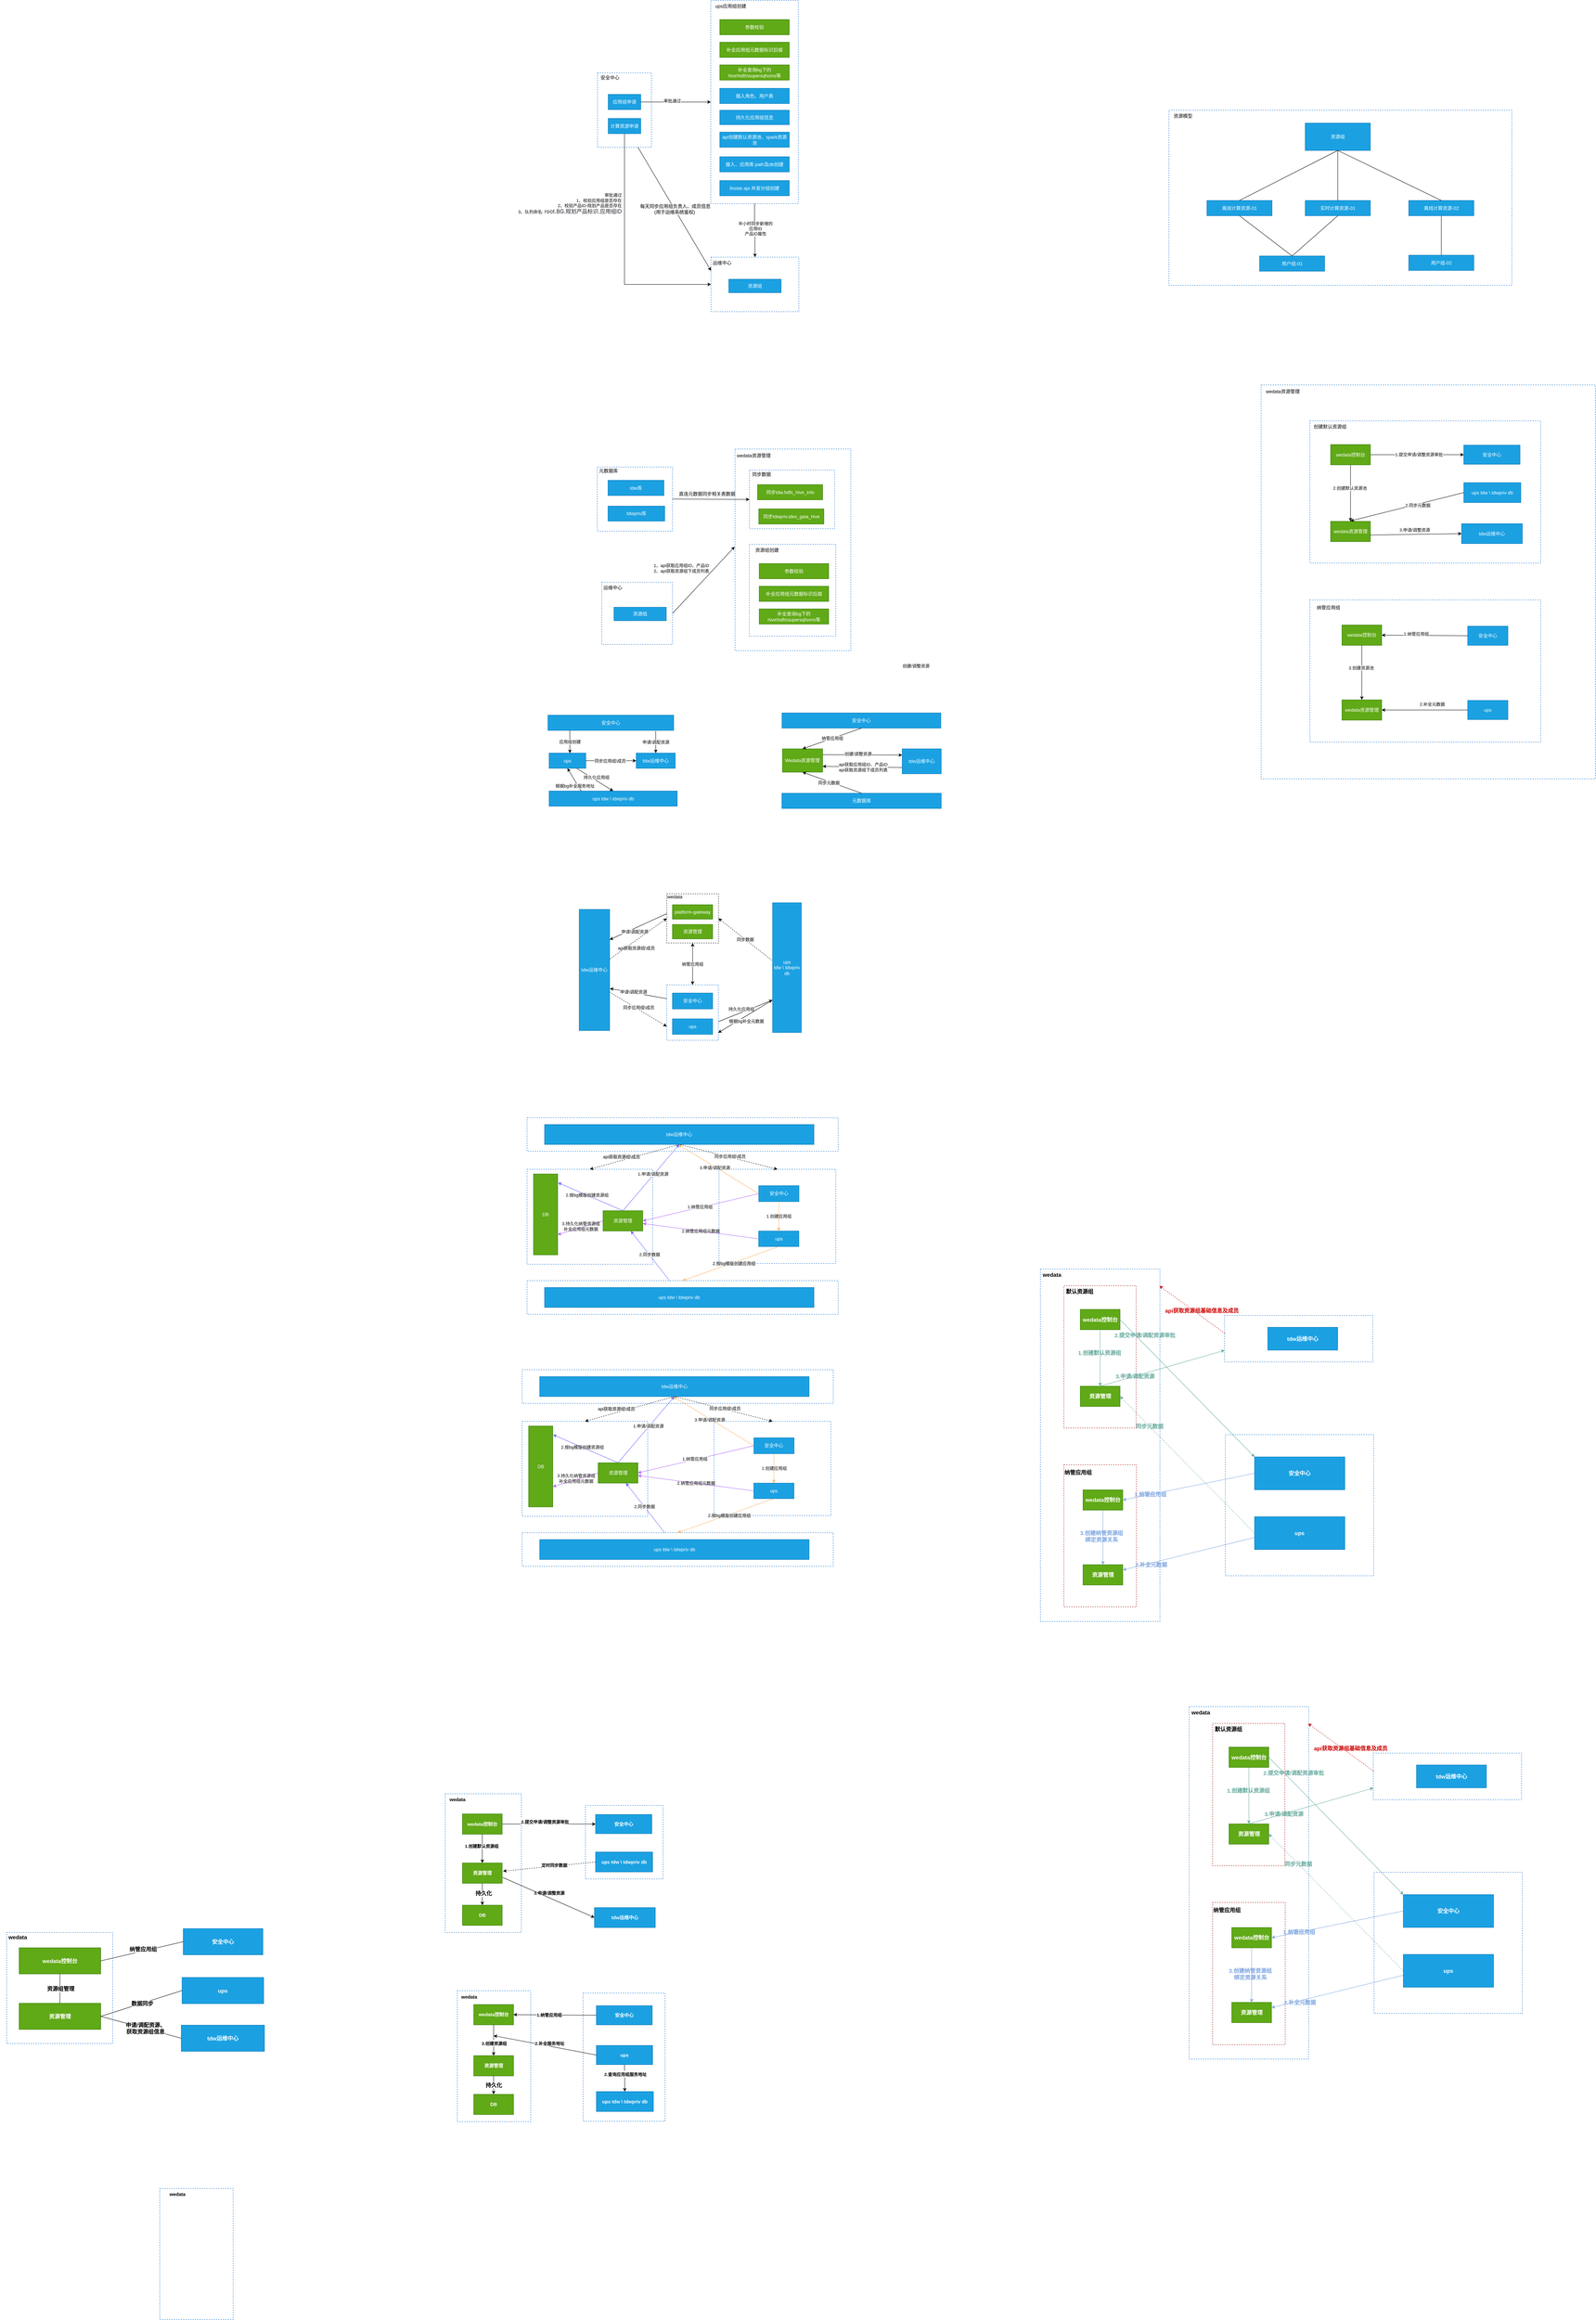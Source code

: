 <mxfile version="20.2.8" type="github">
  <diagram id="NfunrRq4cAARCLg332PT" name="第 1 页">
    <mxGraphModel dx="6304" dy="-5549" grid="0" gridSize="10" guides="1" tooltips="1" connect="1" arrows="1" fold="1" page="1" pageScale="1" pageWidth="4681" pageHeight="3300" math="0" shadow="0">
      <root>
        <mxCell id="0" />
        <mxCell id="1" parent="0" />
        <mxCell id="GG6Al1zUWWnjfLum0q8_-400" value="" style="rounded=0;whiteSpace=wrap;html=1;dashed=1;strokeColor=#0066CC;fillColor=none;fontStyle=1;fontSize=14;labelBackgroundColor=none;labelBorderColor=none;" vertex="1" parent="1">
          <mxGeometry x="-4381" y="14489" width="271.5" height="284" as="geometry" />
        </mxCell>
        <mxCell id="GG6Al1zUWWnjfLum0q8_-376" value="" style="rounded=0;whiteSpace=wrap;html=1;dashed=1;strokeColor=#0066CC;fillColor=none;fontStyle=1;fontSize=14;labelBackgroundColor=none;labelBorderColor=none;" vertex="1" parent="1">
          <mxGeometry x="-1262.52" y="12910.04" width="379.59" height="119" as="geometry" />
        </mxCell>
        <mxCell id="GG6Al1zUWWnjfLum0q8_-323" value="" style="rounded=0;whiteSpace=wrap;html=1;dashed=1;strokeColor=#0066CC;fillColor=none;fontStyle=1;fontSize=14;labelBackgroundColor=none;labelBorderColor=none;" vertex="1" parent="1">
          <mxGeometry x="-1734" y="12791" width="306" height="902" as="geometry" />
        </mxCell>
        <mxCell id="GG6Al1zUWWnjfLum0q8_-321" value="" style="rounded=0;whiteSpace=wrap;html=1;dashed=1;strokeColor=#990000;fillColor=none;fontStyle=1;fontSize=14;labelBackgroundColor=none;labelBorderColor=none;" vertex="1" parent="1">
          <mxGeometry x="-1674" y="12834" width="185" height="364" as="geometry" />
        </mxCell>
        <mxCell id="GG6Al1zUWWnjfLum0q8_-1" value="" style="rounded=0;whiteSpace=wrap;html=1;dashed=1;strokeColor=#0066CC;" vertex="1" parent="1">
          <mxGeometry x="-2868" y="9730.5" width="138" height="190.5" as="geometry" />
        </mxCell>
        <mxCell id="GG6Al1zUWWnjfLum0q8_-2" value="安全中心" style="text;html=1;strokeColor=none;fillColor=none;align=center;verticalAlign=middle;whiteSpace=wrap;rounded=0;" vertex="1" parent="1">
          <mxGeometry x="-2888" y="9727.5" width="104" height="30" as="geometry" />
        </mxCell>
        <mxCell id="GG6Al1zUWWnjfLum0q8_-3" style="edgeStyle=orthogonalEdgeStyle;rounded=0;orthogonalLoop=1;jettySize=auto;html=1;exitX=0.5;exitY=1;exitDx=0;exitDy=0;" edge="1" parent="1" source="GG6Al1zUWWnjfLum0q8_-5" target="GG6Al1zUWWnjfLum0q8_-7">
          <mxGeometry relative="1" as="geometry" />
        </mxCell>
        <mxCell id="GG6Al1zUWWnjfLum0q8_-4" value="半小时同步新增的&lt;br&gt;应用ID&lt;br&gt;产品ID属性" style="edgeLabel;html=1;align=center;verticalAlign=middle;resizable=0;points=[];" vertex="1" connectable="0" parent="GG6Al1zUWWnjfLum0q8_-3">
          <mxGeometry x="-0.072" y="2" relative="1" as="geometry">
            <mxPoint as="offset" />
          </mxGeometry>
        </mxCell>
        <mxCell id="GG6Al1zUWWnjfLum0q8_-5" value="" style="rounded=0;whiteSpace=wrap;html=1;dashed=1;strokeColor=#0066CC;" vertex="1" parent="1">
          <mxGeometry x="-2578" y="9545" width="224" height="520" as="geometry" />
        </mxCell>
        <mxCell id="GG6Al1zUWWnjfLum0q8_-6" value="ups应用组创建" style="text;html=1;strokeColor=none;fillColor=none;align=center;verticalAlign=middle;whiteSpace=wrap;rounded=0;" vertex="1" parent="1">
          <mxGeometry x="-2579" y="9545" width="104" height="30" as="geometry" />
        </mxCell>
        <mxCell id="GG6Al1zUWWnjfLum0q8_-7" value="" style="rounded=0;whiteSpace=wrap;html=1;dashed=1;strokeColor=#0066CC;fillColor=none;" vertex="1" parent="1">
          <mxGeometry x="-2577.5" y="10202" width="225" height="139.44" as="geometry" />
        </mxCell>
        <mxCell id="GG6Al1zUWWnjfLum0q8_-8" value="运维中心" style="text;html=1;strokeColor=none;fillColor=none;align=center;verticalAlign=middle;whiteSpace=wrap;rounded=0;strokeWidth=2;opacity=50;" vertex="1" parent="1">
          <mxGeometry x="-2579.5" y="10202.44" width="60" height="30" as="geometry" />
        </mxCell>
        <mxCell id="GG6Al1zUWWnjfLum0q8_-9" style="edgeStyle=orthogonalEdgeStyle;rounded=0;orthogonalLoop=1;jettySize=auto;html=1;exitX=1;exitY=0.5;exitDx=0;exitDy=0;entryX=0;entryY=0.5;entryDx=0;entryDy=0;" edge="1" parent="1" source="GG6Al1zUWWnjfLum0q8_-11" target="GG6Al1zUWWnjfLum0q8_-5">
          <mxGeometry relative="1" as="geometry" />
        </mxCell>
        <mxCell id="GG6Al1zUWWnjfLum0q8_-10" value="审批通过" style="edgeLabel;html=1;align=center;verticalAlign=middle;resizable=0;points=[];" vertex="1" connectable="0" parent="GG6Al1zUWWnjfLum0q8_-9">
          <mxGeometry x="-0.106" y="3" relative="1" as="geometry">
            <mxPoint as="offset" />
          </mxGeometry>
        </mxCell>
        <mxCell id="GG6Al1zUWWnjfLum0q8_-11" value="应用组申请" style="rounded=0;whiteSpace=wrap;html=1;fillColor=#1ba1e2;fontColor=#ffffff;strokeColor=#006EAF;" vertex="1" parent="1">
          <mxGeometry x="-2840.75" y="9785.5" width="83.5" height="39" as="geometry" />
        </mxCell>
        <mxCell id="GG6Al1zUWWnjfLum0q8_-12" value="参数校验" style="rounded=0;whiteSpace=wrap;html=1;fillColor=#60a917;strokeColor=#2D7600;fontColor=#ffffff;" vertex="1" parent="1">
          <mxGeometry x="-2555" y="9594" width="178" height="39" as="geometry" />
        </mxCell>
        <mxCell id="GG6Al1zUWWnjfLum0q8_-13" value="补全应用组元数据标识后缀" style="rounded=0;whiteSpace=wrap;html=1;fillColor=#60a917;strokeColor=#2D7600;fontColor=#ffffff;" vertex="1" parent="1">
          <mxGeometry x="-2555" y="9652" width="178" height="39" as="geometry" />
        </mxCell>
        <mxCell id="GG6Al1zUWWnjfLum0q8_-14" value="补全查询bg下的 hive\hdfs\supersql\oms等" style="rounded=0;whiteSpace=wrap;html=1;fillColor=#60a917;strokeColor=#2D7600;fontColor=#ffffff;align=center;" vertex="1" parent="1">
          <mxGeometry x="-2555" y="9710" width="178" height="39" as="geometry" />
        </mxCell>
        <mxCell id="GG6Al1zUWWnjfLum0q8_-15" value="插入角色、用户表" style="rounded=0;whiteSpace=wrap;html=1;fillColor=#1ba1e2;strokeColor=#006EAF;fontColor=#ffffff;" vertex="1" parent="1">
          <mxGeometry x="-2555" y="9770" width="178" height="39" as="geometry" />
        </mxCell>
        <mxCell id="GG6Al1zUWWnjfLum0q8_-16" value="持久化应用组信息" style="rounded=0;whiteSpace=wrap;html=1;fillColor=#1ba1e2;strokeColor=#006EAF;fontColor=#ffffff;" vertex="1" parent="1">
          <mxGeometry x="-2555" y="9826" width="178" height="37" as="geometry" />
        </mxCell>
        <mxCell id="GG6Al1zUWWnjfLum0q8_-17" value="api创建默认资源池、spark资源池" style="rounded=0;whiteSpace=wrap;html=1;fillColor=#1ba1e2;strokeColor=#006EAF;fontColor=#ffffff;" vertex="1" parent="1">
          <mxGeometry x="-2555" y="9882" width="178" height="39" as="geometry" />
        </mxCell>
        <mxCell id="GG6Al1zUWWnjfLum0q8_-18" value="接入、应用库 path及db创建" style="rounded=0;whiteSpace=wrap;html=1;fillColor=#1ba1e2;strokeColor=#006EAF;fontColor=#ffffff;" vertex="1" parent="1">
          <mxGeometry x="-2555" y="9945" width="178" height="39" as="geometry" />
        </mxCell>
        <mxCell id="GG6Al1zUWWnjfLum0q8_-19" value="lhoste api 并发分组创建" style="rounded=0;whiteSpace=wrap;html=1;fillColor=#1ba1e2;strokeColor=#006EAF;fontColor=#ffffff;" vertex="1" parent="1">
          <mxGeometry x="-2555" y="10006" width="178" height="39" as="geometry" />
        </mxCell>
        <mxCell id="GG6Al1zUWWnjfLum0q8_-20" value="资源组" style="rounded=0;whiteSpace=wrap;html=1;fillColor=#1ba1e2;fontColor=#ffffff;strokeColor=#006EAF;" vertex="1" parent="1">
          <mxGeometry x="-2532" y="10258.44" width="134" height="34.5" as="geometry" />
        </mxCell>
        <mxCell id="GG6Al1zUWWnjfLum0q8_-21" style="edgeStyle=orthogonalEdgeStyle;rounded=0;orthogonalLoop=1;jettySize=auto;html=1;exitX=0.5;exitY=1;exitDx=0;exitDy=0;entryX=0;entryY=0.5;entryDx=0;entryDy=0;" edge="1" parent="1" source="GG6Al1zUWWnjfLum0q8_-23" target="GG6Al1zUWWnjfLum0q8_-7">
          <mxGeometry relative="1" as="geometry" />
        </mxCell>
        <mxCell id="GG6Al1zUWWnjfLum0q8_-22" value="&lt;span style=&quot;&quot;&gt;审批通过&lt;/span&gt;&lt;br style=&quot;&quot;&gt;&lt;span style=&quot;&quot;&gt;1、校验应用组是否存在&lt;/span&gt;&lt;br style=&quot;&quot;&gt;&lt;span style=&quot;&quot;&gt;2、校验产品ID-规划产品是否存在&lt;/span&gt;&lt;br style=&quot;&quot;&gt;&lt;span style=&quot;&quot;&gt;3、队列命名:&amp;nbsp;&lt;/span&gt;&lt;span style=&quot;color: rgb(32, 35, 40); font-family: -apple-system, &amp;quot;PingFang SC&amp;quot;, &amp;quot;Microsoft YaHei&amp;quot;, &amp;quot;Hiragino Sans GB&amp;quot;, &amp;quot;Source Han Sans SC&amp;quot;, &amp;quot;Helvetica Neue&amp;quot;, Helvetica, Arial, &amp;quot;Segoe UI&amp;quot;; font-size: 14px;&quot;&gt;root.BG.规划产品标识.应用组ID&lt;/span&gt;" style="edgeLabel;html=1;align=right;verticalAlign=middle;resizable=0;points=[];" vertex="1" connectable="0" parent="GG6Al1zUWWnjfLum0q8_-21">
          <mxGeometry x="-0.43" y="1" relative="1" as="geometry">
            <mxPoint x="-8" y="6" as="offset" />
          </mxGeometry>
        </mxCell>
        <mxCell id="GG6Al1zUWWnjfLum0q8_-23" value="计算资源申请" style="rounded=0;whiteSpace=wrap;html=1;fillColor=#1ba1e2;fontColor=#ffffff;strokeColor=#006EAF;" vertex="1" parent="1">
          <mxGeometry x="-2840.75" y="9847" width="83.5" height="39" as="geometry" />
        </mxCell>
        <mxCell id="GG6Al1zUWWnjfLum0q8_-24" value="" style="rounded=0;whiteSpace=wrap;html=1;dashed=1;strokeColor=#0066CC;fillColor=none;" vertex="1" parent="1">
          <mxGeometry x="-2516" y="10693" width="296.5" height="516" as="geometry" />
        </mxCell>
        <mxCell id="GG6Al1zUWWnjfLum0q8_-25" value="wedata资源管理" style="text;html=1;strokeColor=none;fillColor=none;align=center;verticalAlign=middle;whiteSpace=wrap;rounded=0;" vertex="1" parent="1">
          <mxGeometry x="-2520" y="10695" width="104" height="30" as="geometry" />
        </mxCell>
        <mxCell id="GG6Al1zUWWnjfLum0q8_-26" value="" style="rounded=0;whiteSpace=wrap;html=1;dashed=1;strokeColor=#0066CC;fillColor=none;" vertex="1" parent="1">
          <mxGeometry x="-2857" y="11034" width="181" height="159" as="geometry" />
        </mxCell>
        <mxCell id="GG6Al1zUWWnjfLum0q8_-27" value="运维中心" style="text;html=1;strokeColor=none;fillColor=none;align=center;verticalAlign=middle;whiteSpace=wrap;rounded=0;strokeWidth=2;opacity=50;" vertex="1" parent="1">
          <mxGeometry x="-2859" y="11033" width="60" height="30" as="geometry" />
        </mxCell>
        <mxCell id="GG6Al1zUWWnjfLum0q8_-28" value="资源组" style="rounded=0;whiteSpace=wrap;html=1;fillColor=#1ba1e2;fontColor=#ffffff;strokeColor=#006EAF;" vertex="1" parent="1">
          <mxGeometry x="-2826" y="11097.75" width="134" height="34.5" as="geometry" />
        </mxCell>
        <mxCell id="GG6Al1zUWWnjfLum0q8_-29" value="" style="rounded=0;whiteSpace=wrap;html=1;dashed=1;strokeColor=#0066CC;" vertex="1" parent="1">
          <mxGeometry x="-2868.5" y="10739" width="192.5" height="164" as="geometry" />
        </mxCell>
        <mxCell id="GG6Al1zUWWnjfLum0q8_-30" value="元数据库" style="text;html=1;strokeColor=none;fillColor=none;align=center;verticalAlign=middle;whiteSpace=wrap;rounded=0;" vertex="1" parent="1">
          <mxGeometry x="-2892" y="10734" width="104" height="30" as="geometry" />
        </mxCell>
        <mxCell id="GG6Al1zUWWnjfLum0q8_-31" value="tdw库" style="rounded=0;whiteSpace=wrap;html=1;fillColor=#1ba1e2;fontColor=#ffffff;strokeColor=#006EAF;" vertex="1" parent="1">
          <mxGeometry x="-2841.25" y="10773" width="143.25" height="39" as="geometry" />
        </mxCell>
        <mxCell id="GG6Al1zUWWnjfLum0q8_-32" value="tdwpriv库" style="rounded=0;whiteSpace=wrap;html=1;fillColor=#1ba1e2;fontColor=#ffffff;strokeColor=#006EAF;" vertex="1" parent="1">
          <mxGeometry x="-2841.25" y="10839" width="145.25" height="38.5" as="geometry" />
        </mxCell>
        <mxCell id="GG6Al1zUWWnjfLum0q8_-33" value="" style="rounded=0;whiteSpace=wrap;html=1;dashed=1;strokeColor=#0066CC;" vertex="1" parent="1">
          <mxGeometry x="-2479" y="10747" width="218" height="150" as="geometry" />
        </mxCell>
        <mxCell id="GG6Al1zUWWnjfLum0q8_-34" value="" style="rounded=0;whiteSpace=wrap;html=1;dashed=1;strokeColor=#0066CC;fillColor=none;" vertex="1" parent="1">
          <mxGeometry x="-2479.38" y="10937" width="221.5" height="235" as="geometry" />
        </mxCell>
        <mxCell id="GG6Al1zUWWnjfLum0q8_-35" value="同步tdw.hdfs_hive_info" style="rounded=0;whiteSpace=wrap;html=1;fillColor=#60a917;fontColor=#ffffff;strokeColor=#2D7600;" vertex="1" parent="1">
          <mxGeometry x="-2458.38" y="10784" width="166.75" height="39" as="geometry" />
        </mxCell>
        <mxCell id="GG6Al1zUWWnjfLum0q8_-36" value="同步tdwpriv.idex_gaia_hive" style="rounded=0;whiteSpace=wrap;html=1;fillColor=#60a917;fontColor=#ffffff;strokeColor=#2D7600;" vertex="1" parent="1">
          <mxGeometry x="-2455.25" y="10846" width="166.75" height="39" as="geometry" />
        </mxCell>
        <mxCell id="GG6Al1zUWWnjfLum0q8_-37" value="同步数据" style="text;html=1;strokeColor=none;fillColor=none;align=center;verticalAlign=middle;whiteSpace=wrap;rounded=0;" vertex="1" parent="1">
          <mxGeometry x="-2500" y="10743" width="104" height="30" as="geometry" />
        </mxCell>
        <mxCell id="GG6Al1zUWWnjfLum0q8_-38" value="参数校验" style="rounded=0;whiteSpace=wrap;html=1;fillColor=#60a917;strokeColor=#2D7600;fontColor=#ffffff;" vertex="1" parent="1">
          <mxGeometry x="-2454.13" y="10986" width="178" height="39" as="geometry" />
        </mxCell>
        <mxCell id="GG6Al1zUWWnjfLum0q8_-39" value="补全应用组元数据标识后缀" style="rounded=0;whiteSpace=wrap;html=1;fillColor=#60a917;strokeColor=#2D7600;fontColor=#ffffff;" vertex="1" parent="1">
          <mxGeometry x="-2454.13" y="11044" width="178" height="39" as="geometry" />
        </mxCell>
        <mxCell id="GG6Al1zUWWnjfLum0q8_-40" value="补全查询bg下的 hive\hdfs\supersql\oms等" style="rounded=0;whiteSpace=wrap;html=1;fillColor=#60a917;strokeColor=#2D7600;fontColor=#ffffff;align=center;" vertex="1" parent="1">
          <mxGeometry x="-2454.13" y="11102" width="178" height="39" as="geometry" />
        </mxCell>
        <mxCell id="GG6Al1zUWWnjfLum0q8_-41" value="资源组创建" style="text;html=1;strokeColor=none;fillColor=none;align=center;verticalAlign=middle;whiteSpace=wrap;rounded=0;" vertex="1" parent="1">
          <mxGeometry x="-2485.88" y="10937" width="104" height="30" as="geometry" />
        </mxCell>
        <mxCell id="GG6Al1zUWWnjfLum0q8_-42" value="&lt;span style=&quot;font-size: 12px; background-color: rgb(248, 249, 250);&quot;&gt;&amp;nbsp;每天同步应用组负责人、成员信息&lt;/span&gt;&lt;br style=&quot;font-size: 12px; background-color: rgb(248, 249, 250);&quot;&gt;&lt;span style=&quot;font-size: 12px; background-color: rgb(248, 249, 250);&quot;&gt;(用于运维系统鉴权)&lt;/span&gt;" style="endArrow=classic;html=1;rounded=0;exitX=0.75;exitY=1;exitDx=0;exitDy=0;entryX=0;entryY=0.25;entryDx=0;entryDy=0;" edge="1" parent="1" source="GG6Al1zUWWnjfLum0q8_-1" target="GG6Al1zUWWnjfLum0q8_-7">
          <mxGeometry width="50" height="50" relative="1" as="geometry">
            <mxPoint x="-2533" y="10279" as="sourcePoint" />
            <mxPoint x="-2483" y="10229" as="targetPoint" />
          </mxGeometry>
        </mxCell>
        <mxCell id="GG6Al1zUWWnjfLum0q8_-43" value="" style="endArrow=classic;html=1;rounded=0;entryX=0;entryY=0.5;entryDx=0;entryDy=0;exitX=1;exitY=0.5;exitDx=0;exitDy=0;" edge="1" parent="1" source="GG6Al1zUWWnjfLum0q8_-29" target="GG6Al1zUWWnjfLum0q8_-33">
          <mxGeometry width="50" height="50" relative="1" as="geometry">
            <mxPoint x="-2667" y="10817" as="sourcePoint" />
            <mxPoint x="-2572.5" y="10829" as="targetPoint" />
          </mxGeometry>
        </mxCell>
        <mxCell id="GG6Al1zUWWnjfLum0q8_-44" value="直连元数据同步相关表数据" style="text;html=1;align=center;verticalAlign=middle;resizable=0;points=[];autosize=1;strokeColor=none;fillColor=none;" vertex="1" parent="1">
          <mxGeometry x="-2669" y="10795" width="162" height="26" as="geometry" />
        </mxCell>
        <mxCell id="GG6Al1zUWWnjfLum0q8_-45" value="" style="endArrow=classic;html=1;rounded=0;exitX=1;exitY=0.5;exitDx=0;exitDy=0;" edge="1" parent="1" source="GG6Al1zUWWnjfLum0q8_-26">
          <mxGeometry width="50" height="50" relative="1" as="geometry">
            <mxPoint x="-2527" y="10889" as="sourcePoint" />
            <mxPoint x="-2517" y="10943" as="targetPoint" />
          </mxGeometry>
        </mxCell>
        <mxCell id="GG6Al1zUWWnjfLum0q8_-46" value="&lt;div&gt;&lt;span style=&quot;font-size: 11px;&quot;&gt;1、api获取应用组ID、产品ID&lt;/span&gt;&lt;/div&gt;&lt;div&gt;&lt;span style=&quot;font-size: 11px;&quot;&gt;2、api获取资源组下成员列表&lt;/span&gt;&lt;/div&gt;" style="edgeLabel;html=1;align=left;verticalAlign=middle;resizable=0;points=[];" vertex="1" connectable="0" parent="GG6Al1zUWWnjfLum0q8_-45">
          <mxGeometry x="-0.081" y="2" relative="1" as="geometry">
            <mxPoint x="-122" y="-36" as="offset" />
          </mxGeometry>
        </mxCell>
        <mxCell id="GG6Al1zUWWnjfLum0q8_-47" value="资源组" style="rounded=0;whiteSpace=wrap;html=1;fillColor=#1ba1e2;fontColor=#ffffff;strokeColor=#006EAF;" vertex="1" parent="1">
          <mxGeometry x="-1056" y="9859" width="166.75" height="70" as="geometry" />
        </mxCell>
        <mxCell id="GG6Al1zUWWnjfLum0q8_-48" value="离线计算资源-01" style="rounded=0;whiteSpace=wrap;html=1;fillColor=#1ba1e2;fontColor=#ffffff;strokeColor=#006EAF;" vertex="1" parent="1">
          <mxGeometry x="-1307.75" y="10057" width="166.75" height="39" as="geometry" />
        </mxCell>
        <mxCell id="GG6Al1zUWWnjfLum0q8_-49" value="实时计算资源-01" style="rounded=0;whiteSpace=wrap;html=1;fillColor=#1ba1e2;fontColor=#ffffff;strokeColor=#006EAF;" vertex="1" parent="1">
          <mxGeometry x="-1056" y="10057" width="166.75" height="39" as="geometry" />
        </mxCell>
        <mxCell id="GG6Al1zUWWnjfLum0q8_-50" value="离线计算资源-02" style="rounded=0;whiteSpace=wrap;html=1;fillColor=#1ba1e2;fontColor=#ffffff;strokeColor=#006EAF;" vertex="1" parent="1">
          <mxGeometry x="-791" y="10057" width="166.75" height="39" as="geometry" />
        </mxCell>
        <mxCell id="GG6Al1zUWWnjfLum0q8_-51" value="用户组-01" style="rounded=0;whiteSpace=wrap;html=1;fillColor=#1ba1e2;fontColor=#ffffff;strokeColor=#006EAF;" vertex="1" parent="1">
          <mxGeometry x="-1173" y="10199" width="166.75" height="39" as="geometry" />
        </mxCell>
        <mxCell id="GG6Al1zUWWnjfLum0q8_-52" value="用户组-02" style="rounded=0;whiteSpace=wrap;html=1;fillColor=#1ba1e2;fontColor=#ffffff;strokeColor=#006EAF;" vertex="1" parent="1">
          <mxGeometry x="-791" y="10197" width="166.75" height="39" as="geometry" />
        </mxCell>
        <mxCell id="GG6Al1zUWWnjfLum0q8_-53" value="" style="endArrow=none;html=1;rounded=0;entryX=0.5;entryY=1;entryDx=0;entryDy=0;exitX=0.5;exitY=0;exitDx=0;exitDy=0;" edge="1" parent="1" source="GG6Al1zUWWnjfLum0q8_-48" target="GG6Al1zUWWnjfLum0q8_-47">
          <mxGeometry width="50" height="50" relative="1" as="geometry">
            <mxPoint x="-1122" y="10103" as="sourcePoint" />
            <mxPoint x="-1072" y="10053" as="targetPoint" />
          </mxGeometry>
        </mxCell>
        <mxCell id="GG6Al1zUWWnjfLum0q8_-54" value="" style="endArrow=none;html=1;rounded=0;entryX=0.5;entryY=1;entryDx=0;entryDy=0;exitX=0.5;exitY=0;exitDx=0;exitDy=0;" edge="1" parent="1" source="GG6Al1zUWWnjfLum0q8_-49" target="GG6Al1zUWWnjfLum0q8_-47">
          <mxGeometry width="50" height="50" relative="1" as="geometry">
            <mxPoint x="-1214.375" y="10067" as="sourcePoint" />
            <mxPoint x="-962.625" y="9939" as="targetPoint" />
          </mxGeometry>
        </mxCell>
        <mxCell id="GG6Al1zUWWnjfLum0q8_-55" value="" style="endArrow=none;html=1;rounded=0;entryX=0.5;entryY=1;entryDx=0;entryDy=0;exitX=0.5;exitY=0;exitDx=0;exitDy=0;" edge="1" parent="1" source="GG6Al1zUWWnjfLum0q8_-50" target="GG6Al1zUWWnjfLum0q8_-47">
          <mxGeometry width="50" height="50" relative="1" as="geometry">
            <mxPoint x="-1214.375" y="10067" as="sourcePoint" />
            <mxPoint x="-962.625" y="9939" as="targetPoint" />
          </mxGeometry>
        </mxCell>
        <mxCell id="GG6Al1zUWWnjfLum0q8_-56" value="" style="endArrow=none;html=1;rounded=0;entryX=0.5;entryY=1;entryDx=0;entryDy=0;exitX=0.5;exitY=0;exitDx=0;exitDy=0;" edge="1" parent="1" source="GG6Al1zUWWnjfLum0q8_-51" target="GG6Al1zUWWnjfLum0q8_-48">
          <mxGeometry width="50" height="50" relative="1" as="geometry">
            <mxPoint x="-1214.375" y="10067" as="sourcePoint" />
            <mxPoint x="-962.625" y="9939" as="targetPoint" />
          </mxGeometry>
        </mxCell>
        <mxCell id="GG6Al1zUWWnjfLum0q8_-57" value="" style="endArrow=none;html=1;rounded=0;entryX=0.5;entryY=1;entryDx=0;entryDy=0;exitX=0.5;exitY=0;exitDx=0;exitDy=0;" edge="1" parent="1" source="GG6Al1zUWWnjfLum0q8_-51" target="GG6Al1zUWWnjfLum0q8_-49">
          <mxGeometry width="50" height="50" relative="1" as="geometry">
            <mxPoint x="-1079.625" y="10209" as="sourcePoint" />
            <mxPoint x="-1214.375" y="10106" as="targetPoint" />
          </mxGeometry>
        </mxCell>
        <mxCell id="GG6Al1zUWWnjfLum0q8_-58" value="" style="endArrow=none;html=1;rounded=0;entryX=0.5;entryY=1;entryDx=0;entryDy=0;exitX=0.5;exitY=0;exitDx=0;exitDy=0;" edge="1" parent="1" source="GG6Al1zUWWnjfLum0q8_-52" target="GG6Al1zUWWnjfLum0q8_-50">
          <mxGeometry width="50" height="50" relative="1" as="geometry">
            <mxPoint x="-1079.625" y="10209" as="sourcePoint" />
            <mxPoint x="-962.625" y="10106" as="targetPoint" />
          </mxGeometry>
        </mxCell>
        <mxCell id="GG6Al1zUWWnjfLum0q8_-59" value="" style="rounded=0;whiteSpace=wrap;html=1;dashed=1;strokeColor=#0066CC;fillColor=none;" vertex="1" parent="1">
          <mxGeometry x="-1405" y="9826" width="878" height="448" as="geometry" />
        </mxCell>
        <mxCell id="GG6Al1zUWWnjfLum0q8_-60" value="资源模型" style="text;html=1;strokeColor=none;fillColor=none;align=center;verticalAlign=middle;whiteSpace=wrap;rounded=0;" vertex="1" parent="1">
          <mxGeometry x="-1421" y="9826" width="104" height="30" as="geometry" />
        </mxCell>
        <mxCell id="GG6Al1zUWWnjfLum0q8_-69" value="ups tdw \ tdwpriv db" style="rounded=0;whiteSpace=wrap;html=1;fillColor=#1ba1e2;fontColor=#ffffff;strokeColor=#006EAF;" vertex="1" parent="1">
          <mxGeometry x="-2992" y="11568" width="328" height="39" as="geometry" />
        </mxCell>
        <mxCell id="GG6Al1zUWWnjfLum0q8_-72" value="tdw运维中心" style="rounded=0;whiteSpace=wrap;html=1;fillColor=#1ba1e2;fontColor=#ffffff;strokeColor=#006EAF;" vertex="1" parent="1">
          <mxGeometry x="-2769" y="11471" width="100" height="39" as="geometry" />
        </mxCell>
        <mxCell id="GG6Al1zUWWnjfLum0q8_-73" value="ups" style="rounded=0;whiteSpace=wrap;html=1;fillColor=#1ba1e2;fontColor=#ffffff;strokeColor=#006EAF;" vertex="1" parent="1">
          <mxGeometry x="-2992" y="11471" width="94" height="39" as="geometry" />
        </mxCell>
        <mxCell id="GG6Al1zUWWnjfLum0q8_-74" value="安全中心" style="rounded=0;whiteSpace=wrap;html=1;fillColor=#1ba1e2;fontColor=#ffffff;strokeColor=#006EAF;" vertex="1" parent="1">
          <mxGeometry x="-2995" y="11374" width="322" height="39" as="geometry" />
        </mxCell>
        <mxCell id="GG6Al1zUWWnjfLum0q8_-78" value="" style="endArrow=classic;html=1;rounded=0;exitX=0.25;exitY=1;exitDx=0;exitDy=0;entryX=0.566;entryY=0.006;entryDx=0;entryDy=0;entryPerimeter=0;" edge="1" parent="1" target="GG6Al1zUWWnjfLum0q8_-73">
          <mxGeometry width="50" height="50" relative="1" as="geometry">
            <mxPoint x="-2939.0" y="11413" as="sourcePoint" />
            <mxPoint x="-2936.036" y="11471.975" as="targetPoint" />
          </mxGeometry>
        </mxCell>
        <mxCell id="GG6Al1zUWWnjfLum0q8_-86" value="应用组创建" style="edgeLabel;html=1;align=center;verticalAlign=middle;resizable=0;points=[];" vertex="1" connectable="0" parent="GG6Al1zUWWnjfLum0q8_-78">
          <mxGeometry x="-0.272" relative="1" as="geometry">
            <mxPoint y="8" as="offset" />
          </mxGeometry>
        </mxCell>
        <mxCell id="GG6Al1zUWWnjfLum0q8_-79" value="申请\调配资源" style="endArrow=classic;html=1;rounded=0;" edge="1" parent="1" target="GG6Al1zUWWnjfLum0q8_-72">
          <mxGeometry width="50" height="50" relative="1" as="geometry">
            <mxPoint x="-2719" y="11415" as="sourcePoint" />
            <mxPoint x="-2928.796" y="11481.234" as="targetPoint" />
          </mxGeometry>
        </mxCell>
        <mxCell id="GG6Al1zUWWnjfLum0q8_-82" value="" style="endArrow=classic;html=1;rounded=0;exitX=0.75;exitY=1;exitDx=0;exitDy=0;entryX=0.5;entryY=0;entryDx=0;entryDy=0;" edge="1" parent="1" source="GG6Al1zUWWnjfLum0q8_-73" target="GG6Al1zUWWnjfLum0q8_-69">
          <mxGeometry width="50" height="50" relative="1" as="geometry">
            <mxPoint x="-2812" y="11482" as="sourcePoint" />
            <mxPoint x="-2880" y="11550" as="targetPoint" />
          </mxGeometry>
        </mxCell>
        <mxCell id="GG6Al1zUWWnjfLum0q8_-85" value="持久化应用组" style="edgeLabel;html=1;align=center;verticalAlign=middle;resizable=0;points=[];" vertex="1" connectable="0" parent="GG6Al1zUWWnjfLum0q8_-82">
          <mxGeometry x="-0.497" y="-1" relative="1" as="geometry">
            <mxPoint x="27" y="7" as="offset" />
          </mxGeometry>
        </mxCell>
        <mxCell id="GG6Al1zUWWnjfLum0q8_-87" value="" style="endArrow=classic;html=1;rounded=0;exitX=1;exitY=0.5;exitDx=0;exitDy=0;entryX=0;entryY=0.5;entryDx=0;entryDy=0;" edge="1" parent="1" source="GG6Al1zUWWnjfLum0q8_-73" target="GG6Al1zUWWnjfLum0q8_-72">
          <mxGeometry width="50" height="50" relative="1" as="geometry">
            <mxPoint x="-2741" y="11632" as="sourcePoint" />
            <mxPoint x="-2691" y="11582" as="targetPoint" />
          </mxGeometry>
        </mxCell>
        <mxCell id="GG6Al1zUWWnjfLum0q8_-88" value="同步应用组\成员" style="edgeLabel;html=1;align=center;verticalAlign=middle;resizable=0;points=[];labelPosition=center;verticalLabelPosition=middle;" vertex="1" connectable="0" parent="GG6Al1zUWWnjfLum0q8_-87">
          <mxGeometry x="0.057" y="1" relative="1" as="geometry">
            <mxPoint x="-6" y="1" as="offset" />
          </mxGeometry>
        </mxCell>
        <mxCell id="GG6Al1zUWWnjfLum0q8_-93" value="tdw运维中心" style="rounded=0;whiteSpace=wrap;html=1;fillColor=#1ba1e2;fontColor=#ffffff;strokeColor=#006EAF;" vertex="1" parent="1">
          <mxGeometry x="-2088" y="11460.13" width="100" height="63.87" as="geometry" />
        </mxCell>
        <mxCell id="GG6Al1zUWWnjfLum0q8_-94" value="Wedata资源管理" style="rounded=0;whiteSpace=wrap;html=1;fillColor=#60a917;fontColor=#ffffff;strokeColor=#2D7600;" vertex="1" parent="1">
          <mxGeometry x="-2394.63" y="11460.13" width="103" height="59.75" as="geometry" />
        </mxCell>
        <mxCell id="GG6Al1zUWWnjfLum0q8_-108" value="" style="endArrow=classic;html=1;rounded=0;entryX=0;entryY=0.25;entryDx=0;entryDy=0;" edge="1" parent="1" target="GG6Al1zUWWnjfLum0q8_-93">
          <mxGeometry width="50" height="50" relative="1" as="geometry">
            <mxPoint x="-2292" y="11475" as="sourcePoint" />
            <mxPoint x="-2127.13" y="11486.75" as="targetPoint" />
            <Array as="points" />
          </mxGeometry>
        </mxCell>
        <mxCell id="GG6Al1zUWWnjfLum0q8_-109" value="创建/调整资源" style="edgeLabel;html=1;align=center;verticalAlign=middle;resizable=0;points=[];" vertex="1" connectable="0" parent="GG6Al1zUWWnjfLum0q8_-108">
          <mxGeometry x="-0.166" y="-1" relative="1" as="geometry">
            <mxPoint x="154" y="-229" as="offset" />
          </mxGeometry>
        </mxCell>
        <mxCell id="GG6Al1zUWWnjfLum0q8_-121" value="创建/调整资源" style="edgeLabel;html=1;align=center;verticalAlign=middle;resizable=0;points=[];" vertex="1" connectable="0" parent="GG6Al1zUWWnjfLum0q8_-108">
          <mxGeometry x="-0.398" relative="1" as="geometry">
            <mxPoint x="29" y="-3" as="offset" />
          </mxGeometry>
        </mxCell>
        <mxCell id="GG6Al1zUWWnjfLum0q8_-110" value="安全中心" style="rounded=0;whiteSpace=wrap;html=1;fillColor=#1ba1e2;fontColor=#ffffff;strokeColor=#006EAF;" vertex="1" parent="1">
          <mxGeometry x="-2395.75" y="11368.25" width="406.75" height="39" as="geometry" />
        </mxCell>
        <mxCell id="GG6Al1zUWWnjfLum0q8_-111" value="" style="endArrow=classic;html=1;rounded=0;entryX=0.5;entryY=0;entryDx=0;entryDy=0;exitX=0.5;exitY=1;exitDx=0;exitDy=0;" edge="1" parent="1" source="GG6Al1zUWWnjfLum0q8_-110" target="GG6Al1zUWWnjfLum0q8_-94">
          <mxGeometry width="50" height="50" relative="1" as="geometry">
            <mxPoint x="-2410.25" y="11512.25" as="sourcePoint" />
            <mxPoint x="-2360.25" y="11462.25" as="targetPoint" />
          </mxGeometry>
        </mxCell>
        <mxCell id="GG6Al1zUWWnjfLum0q8_-112" value="纳管应用组" style="edgeLabel;html=1;align=center;verticalAlign=middle;resizable=0;points=[];" vertex="1" connectable="0" parent="GG6Al1zUWWnjfLum0q8_-111">
          <mxGeometry x="-0.014" y="-1" relative="1" as="geometry">
            <mxPoint as="offset" />
          </mxGeometry>
        </mxCell>
        <mxCell id="GG6Al1zUWWnjfLum0q8_-114" value="元数据库" style="rounded=0;whiteSpace=wrap;html=1;fillColor=#1ba1e2;fontColor=#ffffff;strokeColor=#006EAF;" vertex="1" parent="1">
          <mxGeometry x="-2396" y="11573.75" width="408" height="39" as="geometry" />
        </mxCell>
        <mxCell id="GG6Al1zUWWnjfLum0q8_-115" value="" style="endArrow=classic;html=1;rounded=0;entryX=0.5;entryY=1;entryDx=0;entryDy=0;exitX=0.5;exitY=0;exitDx=0;exitDy=0;" edge="1" parent="1" source="GG6Al1zUWWnjfLum0q8_-114" target="GG6Al1zUWWnjfLum0q8_-94">
          <mxGeometry width="50" height="50" relative="1" as="geometry">
            <mxPoint x="-2131.25" y="11537.25" as="sourcePoint" />
            <mxPoint x="-2361.25" y="11643.25" as="targetPoint" />
          </mxGeometry>
        </mxCell>
        <mxCell id="GG6Al1zUWWnjfLum0q8_-116" value="同步元数据" style="edgeLabel;html=1;align=center;verticalAlign=middle;resizable=0;points=[];" vertex="1" connectable="0" parent="GG6Al1zUWWnjfLum0q8_-115">
          <mxGeometry x="0.238" y="3" relative="1" as="geometry">
            <mxPoint x="10" y="4" as="offset" />
          </mxGeometry>
        </mxCell>
        <mxCell id="GG6Al1zUWWnjfLum0q8_-117" value="" style="endArrow=classic;html=1;rounded=0;entryX=0.5;entryY=1;entryDx=0;entryDy=0;exitX=0.25;exitY=0;exitDx=0;exitDy=0;" edge="1" parent="1" source="GG6Al1zUWWnjfLum0q8_-69" target="GG6Al1zUWWnjfLum0q8_-73">
          <mxGeometry width="50" height="50" relative="1" as="geometry">
            <mxPoint x="-2949" y="11587" as="sourcePoint" />
            <mxPoint x="-2747" y="11560" as="targetPoint" />
          </mxGeometry>
        </mxCell>
        <mxCell id="GG6Al1zUWWnjfLum0q8_-118" value="根据bg补全服务地址" style="edgeLabel;html=1;align=center;verticalAlign=middle;resizable=0;points=[];" vertex="1" connectable="0" parent="GG6Al1zUWWnjfLum0q8_-117">
          <mxGeometry x="-0.316" y="2" relative="1" as="geometry">
            <mxPoint x="-3" y="5" as="offset" />
          </mxGeometry>
        </mxCell>
        <mxCell id="GG6Al1zUWWnjfLum0q8_-122" value="" style="endArrow=classic;html=1;rounded=0;exitX=0;exitY=0.75;exitDx=0;exitDy=0;entryX=1;entryY=0.75;entryDx=0;entryDy=0;" edge="1" parent="1" source="GG6Al1zUWWnjfLum0q8_-93" target="GG6Al1zUWWnjfLum0q8_-94">
          <mxGeometry width="50" height="50" relative="1" as="geometry">
            <mxPoint x="-2410" y="11489" as="sourcePoint" />
            <mxPoint x="-2360" y="11439" as="targetPoint" />
          </mxGeometry>
        </mxCell>
        <mxCell id="GG6Al1zUWWnjfLum0q8_-124" value="&lt;div&gt;&lt;span style=&quot;font-size: 11px;&quot;&gt;api获取应用组ID、产品ID&lt;/span&gt;&lt;/div&gt;&lt;div&gt;&lt;span style=&quot;font-size: 11px;&quot;&gt;api获取资源组下成员列表&lt;/span&gt;&lt;/div&gt;" style="edgeLabel;html=1;align=left;verticalAlign=middle;resizable=0;points=[];" vertex="1" connectable="0" parent="1">
          <mxGeometry x="-2252.0" y="11506.998" as="geometry" />
        </mxCell>
        <mxCell id="GG6Al1zUWWnjfLum0q8_-125" value="tdw运维中心" style="rounded=0;whiteSpace=wrap;html=1;fillColor=#1ba1e2;fontColor=#ffffff;strokeColor=#006EAF;" vertex="1" parent="1">
          <mxGeometry x="-2915" y="11871" width="78" height="310" as="geometry" />
        </mxCell>
        <mxCell id="GG6Al1zUWWnjfLum0q8_-129" value="" style="rounded=0;whiteSpace=wrap;html=1;dashed=1;strokeColor=#0066CC;fillColor=none;" vertex="1" parent="1">
          <mxGeometry x="-2690.75" y="12064" width="132" height="142" as="geometry" />
        </mxCell>
        <mxCell id="GG6Al1zUWWnjfLum0q8_-130" value="ups &lt;br&gt;tdw \ tdwpriv db" style="rounded=0;whiteSpace=wrap;html=1;fillColor=#1ba1e2;fontColor=#ffffff;strokeColor=#006EAF;" vertex="1" parent="1">
          <mxGeometry x="-2419.88" y="11854" width="73.88" height="332" as="geometry" />
        </mxCell>
        <mxCell id="GG6Al1zUWWnjfLum0q8_-134" value="" style="endArrow=classic;html=1;rounded=0;exitX=0;exitY=0.25;exitDx=0;exitDy=0;entryX=1.007;entryY=0.653;entryDx=0;entryDy=0;entryPerimeter=0;" edge="1" parent="1" source="GG6Al1zUWWnjfLum0q8_-129" target="GG6Al1zUWWnjfLum0q8_-125">
          <mxGeometry width="50" height="50" relative="1" as="geometry">
            <mxPoint x="-2629" y="11922" as="sourcePoint" />
            <mxPoint x="-2836" y="12076" as="targetPoint" />
          </mxGeometry>
        </mxCell>
        <mxCell id="GG6Al1zUWWnjfLum0q8_-135" value="申请\调配资源" style="edgeLabel;html=1;align=center;verticalAlign=middle;resizable=0;points=[];" vertex="1" connectable="0" parent="GG6Al1zUWWnjfLum0q8_-134">
          <mxGeometry x="0.178" y="-2" relative="1" as="geometry">
            <mxPoint as="offset" />
          </mxGeometry>
        </mxCell>
        <mxCell id="GG6Al1zUWWnjfLum0q8_-136" value="" style="endArrow=classic;html=1;rounded=0;entryX=0;entryY=0.75;entryDx=0;entryDy=0;exitX=0.982;exitY=0.68;exitDx=0;exitDy=0;exitPerimeter=0;dashed=1;" edge="1" parent="1" source="GG6Al1zUWWnjfLum0q8_-125" target="GG6Al1zUWWnjfLum0q8_-129">
          <mxGeometry width="50" height="50" relative="1" as="geometry">
            <mxPoint x="-2835" y="12018" as="sourcePoint" />
            <mxPoint x="-2542" y="11960" as="targetPoint" />
          </mxGeometry>
        </mxCell>
        <mxCell id="GG6Al1zUWWnjfLum0q8_-137" value="同步应用组\成员" style="edgeLabel;html=1;align=center;verticalAlign=middle;resizable=0;points=[];" vertex="1" connectable="0" parent="GG6Al1zUWWnjfLum0q8_-136">
          <mxGeometry x="-0.326" y="2" relative="1" as="geometry">
            <mxPoint x="24" y="12" as="offset" />
          </mxGeometry>
        </mxCell>
        <mxCell id="GG6Al1zUWWnjfLum0q8_-140" value="" style="endArrow=classic;html=1;rounded=0;entryX=0;entryY=0.75;entryDx=0;entryDy=0;" edge="1" parent="1" target="GG6Al1zUWWnjfLum0q8_-130">
          <mxGeometry width="50" height="50" relative="1" as="geometry">
            <mxPoint x="-2558" y="12158" as="sourcePoint" />
            <mxPoint x="-2443" y="12095" as="targetPoint" />
          </mxGeometry>
        </mxCell>
        <mxCell id="GG6Al1zUWWnjfLum0q8_-142" value="持久化应用组" style="edgeLabel;html=1;align=center;verticalAlign=middle;resizable=0;points=[];" vertex="1" connectable="0" parent="GG6Al1zUWWnjfLum0q8_-140">
          <mxGeometry x="0.078" y="-1" relative="1" as="geometry">
            <mxPoint x="-17" y="-4" as="offset" />
          </mxGeometry>
        </mxCell>
        <mxCell id="GG6Al1zUWWnjfLum0q8_-141" value="" style="endArrow=classic;html=1;rounded=0;entryX=0.997;entryY=0.863;entryDx=0;entryDy=0;exitX=0;exitY=0.75;exitDx=0;exitDy=0;entryPerimeter=0;" edge="1" parent="1" source="GG6Al1zUWWnjfLum0q8_-130" target="GG6Al1zUWWnjfLum0q8_-129">
          <mxGeometry width="50" height="50" relative="1" as="geometry">
            <mxPoint x="-2558.88" y="12225" as="sourcePoint" />
            <mxPoint x="-2442.88" y="12225" as="targetPoint" />
          </mxGeometry>
        </mxCell>
        <mxCell id="GG6Al1zUWWnjfLum0q8_-143" value="根据bg补全元数据" style="edgeLabel;html=1;align=center;verticalAlign=middle;resizable=0;points=[];" vertex="1" connectable="0" parent="GG6Al1zUWWnjfLum0q8_-141">
          <mxGeometry x="0.126" y="-3" relative="1" as="geometry">
            <mxPoint x="13" y="9" as="offset" />
          </mxGeometry>
        </mxCell>
        <mxCell id="GG6Al1zUWWnjfLum0q8_-150" value="" style="rounded=0;whiteSpace=wrap;html=1;dashed=1;strokeColor=default;fillColor=none;" vertex="1" parent="1">
          <mxGeometry x="-2690.75" y="11831" width="132.5" height="126" as="geometry" />
        </mxCell>
        <mxCell id="GG6Al1zUWWnjfLum0q8_-151" value="同步数据" style="endArrow=classic;html=1;rounded=0;entryX=1;entryY=0.5;entryDx=0;entryDy=0;dashed=1;" edge="1" parent="1" target="GG6Al1zUWWnjfLum0q8_-150">
          <mxGeometry width="50" height="50" relative="1" as="geometry">
            <mxPoint x="-2422" y="12001" as="sourcePoint" />
            <mxPoint x="-2544" y="11872" as="targetPoint" />
          </mxGeometry>
        </mxCell>
        <mxCell id="GG6Al1zUWWnjfLum0q8_-152" value="" style="endArrow=classic;html=1;rounded=0;entryX=1;entryY=0.25;entryDx=0;entryDy=0;" edge="1" parent="1" target="GG6Al1zUWWnjfLum0q8_-125">
          <mxGeometry width="50" height="50" relative="1" as="geometry">
            <mxPoint x="-2691" y="11882" as="sourcePoint" />
            <mxPoint x="-2544" y="11807" as="targetPoint" />
          </mxGeometry>
        </mxCell>
        <mxCell id="GG6Al1zUWWnjfLum0q8_-153" value="" style="endArrow=classic;html=1;rounded=0;entryX=0;entryY=0.5;entryDx=0;entryDy=0;dashed=1;" edge="1" parent="1" source="GG6Al1zUWWnjfLum0q8_-125" target="GG6Al1zUWWnjfLum0q8_-150">
          <mxGeometry width="50" height="50" relative="1" as="geometry">
            <mxPoint x="-2594" y="11857" as="sourcePoint" />
            <mxPoint x="-2544" y="11807" as="targetPoint" />
          </mxGeometry>
        </mxCell>
        <mxCell id="GG6Al1zUWWnjfLum0q8_-154" value="&lt;span style=&quot;font-size: 11px; background-color: rgb(255, 255, 255);&quot;&gt;申请\调配资源&lt;/span&gt;" style="text;html=1;align=center;verticalAlign=middle;resizable=0;points=[];autosize=1;strokeColor=none;fillColor=none;" vertex="1" parent="1">
          <mxGeometry x="-2820" y="11915" width="93" height="26" as="geometry" />
        </mxCell>
        <mxCell id="GG6Al1zUWWnjfLum0q8_-155" value="&lt;div style=&quot;font-size: 11px; text-align: left;&quot;&gt;api获取资源组\成员&lt;br&gt;&lt;/div&gt;" style="text;html=1;align=center;verticalAlign=middle;resizable=0;points=[];autosize=1;strokeColor=none;fillColor=none;" vertex="1" parent="1">
          <mxGeometry x="-2829.13" y="11957" width="121" height="26" as="geometry" />
        </mxCell>
        <mxCell id="GG6Al1zUWWnjfLum0q8_-156" value="wedata" style="text;html=1;strokeColor=none;fillColor=none;align=center;verticalAlign=middle;whiteSpace=wrap;rounded=0;" vertex="1" parent="1">
          <mxGeometry x="-2722" y="11824" width="104" height="30" as="geometry" />
        </mxCell>
        <mxCell id="GG6Al1zUWWnjfLum0q8_-158" value="platform-gateway" style="rounded=0;whiteSpace=wrap;html=1;fillColor=#60a917;fontColor=#ffffff;strokeColor=#2D7600;" vertex="1" parent="1">
          <mxGeometry x="-2676.25" y="11859" width="103" height="37" as="geometry" />
        </mxCell>
        <mxCell id="GG6Al1zUWWnjfLum0q8_-162" value="安全中心" style="rounded=0;whiteSpace=wrap;html=1;fillColor=#1ba1e2;fontColor=#ffffff;strokeColor=#006EAF;" vertex="1" parent="1">
          <mxGeometry x="-2676.25" y="12085" width="103" height="40.75" as="geometry" />
        </mxCell>
        <mxCell id="GG6Al1zUWWnjfLum0q8_-164" value="ups" style="rounded=0;whiteSpace=wrap;html=1;fillColor=#1ba1e2;fontColor=#ffffff;strokeColor=#006EAF;" vertex="1" parent="1">
          <mxGeometry x="-2676.25" y="12151" width="103" height="39.75" as="geometry" />
        </mxCell>
        <mxCell id="GG6Al1zUWWnjfLum0q8_-169" value="纳管应用组" style="endArrow=classic;startArrow=classic;html=1;rounded=0;exitX=0.5;exitY=0;exitDx=0;exitDy=0;entryX=0.5;entryY=1;entryDx=0;entryDy=0;" edge="1" parent="1" source="GG6Al1zUWWnjfLum0q8_-129" target="GG6Al1zUWWnjfLum0q8_-150">
          <mxGeometry width="50" height="50" relative="1" as="geometry">
            <mxPoint x="-2530" y="12024" as="sourcePoint" />
            <mxPoint x="-2625" y="11963" as="targetPoint" />
            <Array as="points" />
          </mxGeometry>
        </mxCell>
        <mxCell id="GG6Al1zUWWnjfLum0q8_-182" value="资源管理" style="rounded=0;whiteSpace=wrap;html=1;fillColor=#60a917;fontColor=#ffffff;strokeColor=#2D7600;" vertex="1" parent="1">
          <mxGeometry x="-2676.25" y="11909.5" width="103" height="37" as="geometry" />
        </mxCell>
        <mxCell id="GG6Al1zUWWnjfLum0q8_-185" value="" style="rounded=0;whiteSpace=wrap;html=1;dashed=1;strokeColor=#0066CC;fillColor=none;" vertex="1" parent="1">
          <mxGeometry x="-3048.5" y="12536" width="321.5" height="243" as="geometry" />
        </mxCell>
        <mxCell id="GG6Al1zUWWnjfLum0q8_-186" value="" style="rounded=0;whiteSpace=wrap;html=1;dashed=1;strokeColor=#0066CC;fillColor=none;" vertex="1" parent="1">
          <mxGeometry x="-2557" y="12536" width="299.12" height="241" as="geometry" />
        </mxCell>
        <mxCell id="GG6Al1zUWWnjfLum0q8_-189" value="安全中心" style="rounded=0;whiteSpace=wrap;html=1;fillColor=#1ba1e2;fontColor=#ffffff;strokeColor=#006EAF;" vertex="1" parent="1">
          <mxGeometry x="-2455.25" y="12578" width="103" height="40.75" as="geometry" />
        </mxCell>
        <mxCell id="GG6Al1zUWWnjfLum0q8_-190" value="ups" style="rounded=0;whiteSpace=wrap;html=1;fillColor=#1ba1e2;fontColor=#ffffff;strokeColor=#006EAF;" vertex="1" parent="1">
          <mxGeometry x="-2455.5" y="12694" width="103" height="39.75" as="geometry" />
        </mxCell>
        <mxCell id="GG6Al1zUWWnjfLum0q8_-192" value="" style="rounded=0;whiteSpace=wrap;html=1;dashed=1;strokeColor=#0066CC;fillColor=none;" vertex="1" parent="1">
          <mxGeometry x="-3048.5" y="12404" width="796.5" height="86" as="geometry" />
        </mxCell>
        <mxCell id="GG6Al1zUWWnjfLum0q8_-196" value="资源管理" style="rounded=0;whiteSpace=wrap;html=1;fillColor=#60a917;fontColor=#ffffff;strokeColor=#2D7600;" vertex="1" parent="1">
          <mxGeometry x="-2854" y="12642" width="101.87" height="52" as="geometry" />
        </mxCell>
        <mxCell id="GG6Al1zUWWnjfLum0q8_-197" value="DB" style="rounded=0;whiteSpace=wrap;html=1;fillColor=#60a917;fontColor=#ffffff;strokeColor=#2D7600;" vertex="1" parent="1">
          <mxGeometry x="-3032" y="12548" width="62" height="207" as="geometry" />
        </mxCell>
        <mxCell id="GG6Al1zUWWnjfLum0q8_-199" value="" style="endArrow=classic;html=1;rounded=1;labelBackgroundColor=none;fontColor=none;exitX=0.5;exitY=0;exitDx=0;exitDy=0;entryX=0.5;entryY=1;entryDx=0;entryDy=0;strokeColor=#6666FF;" edge="1" parent="1" source="GG6Al1zUWWnjfLum0q8_-196" target="GG6Al1zUWWnjfLum0q8_-218">
          <mxGeometry width="50" height="50" relative="1" as="geometry">
            <mxPoint x="-2699" y="12590" as="sourcePoint" />
            <mxPoint x="-2649" y="12540" as="targetPoint" />
          </mxGeometry>
        </mxCell>
        <mxCell id="GG6Al1zUWWnjfLum0q8_-200" value="1.申请/调配资源" style="edgeLabel;html=1;align=center;verticalAlign=middle;resizable=0;points=[];fontColor=none;" vertex="1" connectable="0" parent="GG6Al1zUWWnjfLum0q8_-199">
          <mxGeometry x="0.093" y="2" relative="1" as="geometry">
            <mxPoint as="offset" />
          </mxGeometry>
        </mxCell>
        <mxCell id="GG6Al1zUWWnjfLum0q8_-202" value="2.按bg模版创建资源组" style="endArrow=classic;html=1;rounded=1;labelBackgroundColor=none;fontColor=none;exitX=0.5;exitY=0;exitDx=0;exitDy=0;entryX=1.013;entryY=0.108;entryDx=0;entryDy=0;entryPerimeter=0;strokeColor=#6666FF;" edge="1" parent="1" source="GG6Al1zUWWnjfLum0q8_-196" target="GG6Al1zUWWnjfLum0q8_-197">
          <mxGeometry x="0.106" width="50" height="50" relative="1" as="geometry">
            <mxPoint x="-2723" y="12590" as="sourcePoint" />
            <mxPoint x="-2673" y="12540" as="targetPoint" />
            <mxPoint as="offset" />
          </mxGeometry>
        </mxCell>
        <mxCell id="GG6Al1zUWWnjfLum0q8_-208" value="" style="endArrow=classic;html=1;rounded=1;labelBackgroundColor=none;fontColor=none;strokeColor=#6666FF;" edge="1" parent="1" source="GG6Al1zUWWnjfLum0q8_-219" target="GG6Al1zUWWnjfLum0q8_-196">
          <mxGeometry width="50" height="50" relative="1" as="geometry">
            <mxPoint x="-2849.375" y="12852" as="sourcePoint" />
            <mxPoint x="-2673" y="12668" as="targetPoint" />
          </mxGeometry>
        </mxCell>
        <mxCell id="GG6Al1zUWWnjfLum0q8_-209" value="2.同步数据" style="edgeLabel;html=1;align=center;verticalAlign=middle;resizable=0;points=[];fontColor=none;" vertex="1" connectable="0" parent="GG6Al1zUWWnjfLum0q8_-208">
          <mxGeometry x="-0.432" y="1" relative="1" as="geometry">
            <mxPoint x="-23" y="-32" as="offset" />
          </mxGeometry>
        </mxCell>
        <mxCell id="GG6Al1zUWWnjfLum0q8_-212" value="1.创建应用组" style="endArrow=classic;html=1;rounded=1;labelBackgroundColor=none;fontColor=none;exitX=0.5;exitY=1;exitDx=0;exitDy=0;strokeColor=#FFB366;" edge="1" parent="1" source="GG6Al1zUWWnjfLum0q8_-189" target="GG6Al1zUWWnjfLum0q8_-190">
          <mxGeometry width="50" height="50" relative="1" as="geometry">
            <mxPoint x="-2723" y="12645" as="sourcePoint" />
            <mxPoint x="-2673" y="12595" as="targetPoint" />
          </mxGeometry>
        </mxCell>
        <mxCell id="GG6Al1zUWWnjfLum0q8_-218" value="tdw运维中心" style="rounded=0;whiteSpace=wrap;html=1;fillColor=#1ba1e2;fontColor=#ffffff;strokeColor=#006EAF;" vertex="1" parent="1">
          <mxGeometry x="-3003.63" y="12421.5" width="689.75" height="51" as="geometry" />
        </mxCell>
        <mxCell id="GG6Al1zUWWnjfLum0q8_-219" value="" style="rounded=0;whiteSpace=wrap;html=1;dashed=1;strokeColor=#0066CC;fillColor=none;" vertex="1" parent="1">
          <mxGeometry x="-3048.5" y="12821" width="796.5" height="86" as="geometry" />
        </mxCell>
        <mxCell id="GG6Al1zUWWnjfLum0q8_-220" value="ups tdw \ tdwpriv db" style="rounded=0;whiteSpace=wrap;html=1;fillColor=#1ba1e2;fontColor=#ffffff;strokeColor=#006EAF;" vertex="1" parent="1">
          <mxGeometry x="-3003.63" y="12838.5" width="689.75" height="51" as="geometry" />
        </mxCell>
        <mxCell id="GG6Al1zUWWnjfLum0q8_-221" value="" style="endArrow=classic;html=1;rounded=1;labelBackgroundColor=none;fontColor=none;exitX=0;exitY=0.5;exitDx=0;exitDy=0;strokeColor=#FFB366;" edge="1" parent="1" source="GG6Al1zUWWnjfLum0q8_-189">
          <mxGeometry width="50" height="50" relative="1" as="geometry">
            <mxPoint x="-2796.065" y="12654" as="sourcePoint" />
            <mxPoint x="-2661" y="12473" as="targetPoint" />
          </mxGeometry>
        </mxCell>
        <mxCell id="GG6Al1zUWWnjfLum0q8_-222" value="3.申请/调配资源" style="edgeLabel;html=1;align=center;verticalAlign=middle;resizable=0;points=[];fontColor=none;" vertex="1" connectable="0" parent="GG6Al1zUWWnjfLum0q8_-221">
          <mxGeometry x="0.093" y="2" relative="1" as="geometry">
            <mxPoint as="offset" />
          </mxGeometry>
        </mxCell>
        <mxCell id="GG6Al1zUWWnjfLum0q8_-223" value="" style="endArrow=classic;html=1;rounded=1;labelBackgroundColor=none;fontColor=none;entryX=0.5;entryY=0;entryDx=0;entryDy=0;exitX=0.5;exitY=1;exitDx=0;exitDy=0;strokeColor=#FFB366;" edge="1" parent="1" source="GG6Al1zUWWnjfLum0q8_-190" target="GG6Al1zUWWnjfLum0q8_-219">
          <mxGeometry width="50" height="50" relative="1" as="geometry">
            <mxPoint x="-2704" y="12653" as="sourcePoint" />
            <mxPoint x="-2654" y="12603" as="targetPoint" />
          </mxGeometry>
        </mxCell>
        <mxCell id="GG6Al1zUWWnjfLum0q8_-224" value="&lt;span style=&quot;background-color: rgb(248, 249, 250);&quot;&gt;2.按bg模版创建应用组&lt;/span&gt;" style="edgeLabel;html=1;align=center;verticalAlign=middle;resizable=0;points=[];fontColor=none;" vertex="1" connectable="0" parent="GG6Al1zUWWnjfLum0q8_-223">
          <mxGeometry x="-0.026" y="-4" relative="1" as="geometry">
            <mxPoint x="6" y="4" as="offset" />
          </mxGeometry>
        </mxCell>
        <mxCell id="GG6Al1zUWWnjfLum0q8_-227" value="" style="endArrow=classic;html=1;rounded=1;labelBackgroundColor=none;fontColor=none;entryX=0.5;entryY=0;entryDx=0;entryDy=0;dashed=1;strokeColor=#000000;" edge="1" parent="1" target="GG6Al1zUWWnjfLum0q8_-186">
          <mxGeometry width="50" height="50" relative="1" as="geometry">
            <mxPoint x="-2656" y="12473" as="sourcePoint" />
            <mxPoint x="-2656" y="12617" as="targetPoint" />
          </mxGeometry>
        </mxCell>
        <mxCell id="GG6Al1zUWWnjfLum0q8_-228" value="同步应用组\成员" style="edgeLabel;html=1;align=center;verticalAlign=middle;resizable=0;points=[];fontColor=none;" vertex="1" connectable="0" parent="GG6Al1zUWWnjfLum0q8_-227">
          <mxGeometry x="-0.26" y="1" relative="1" as="geometry">
            <mxPoint x="34" y="7" as="offset" />
          </mxGeometry>
        </mxCell>
        <mxCell id="GG6Al1zUWWnjfLum0q8_-229" value="" style="endArrow=classic;html=1;rounded=1;labelBackgroundColor=none;strokeColor=#B266FF;fontColor=none;entryX=1;entryY=0.5;entryDx=0;entryDy=0;exitX=0;exitY=0.5;exitDx=0;exitDy=0;" edge="1" parent="1" source="GG6Al1zUWWnjfLum0q8_-189" target="GG6Al1zUWWnjfLum0q8_-196">
          <mxGeometry width="50" height="50" relative="1" as="geometry">
            <mxPoint x="-2709" y="12705" as="sourcePoint" />
            <mxPoint x="-2659" y="12655" as="targetPoint" />
          </mxGeometry>
        </mxCell>
        <mxCell id="GG6Al1zUWWnjfLum0q8_-231" value="1.纳管应用组" style="edgeLabel;html=1;align=center;verticalAlign=middle;resizable=0;points=[];fontColor=none;" vertex="1" connectable="0" parent="GG6Al1zUWWnjfLum0q8_-229">
          <mxGeometry x="0.016" y="-2" relative="1" as="geometry">
            <mxPoint as="offset" />
          </mxGeometry>
        </mxCell>
        <mxCell id="GG6Al1zUWWnjfLum0q8_-232" value="3.持久化纳管资源组&lt;br&gt;补全应用组元数据" style="endArrow=classic;html=1;rounded=1;labelBackgroundColor=none;strokeColor=#B266FF;fontColor=none;entryX=1;entryY=0.75;entryDx=0;entryDy=0;exitX=0;exitY=0.5;exitDx=0;exitDy=0;" edge="1" parent="1" source="GG6Al1zUWWnjfLum0q8_-196" target="GG6Al1zUWWnjfLum0q8_-197">
          <mxGeometry x="-0.033" y="-3" width="50" height="50" relative="1" as="geometry">
            <mxPoint x="-2445.25" y="12608.375" as="sourcePoint" />
            <mxPoint x="-2742.13" y="12670.5" as="targetPoint" />
            <mxPoint as="offset" />
          </mxGeometry>
        </mxCell>
        <mxCell id="GG6Al1zUWWnjfLum0q8_-234" value="2.纳管应用组元数据" style="endArrow=classic;html=1;rounded=1;labelBackgroundColor=none;strokeColor=#B266FF;fontColor=none;exitX=0;exitY=0.5;exitDx=0;exitDy=0;" edge="1" parent="1" source="GG6Al1zUWWnjfLum0q8_-190" target="GG6Al1zUWWnjfLum0q8_-196">
          <mxGeometry width="50" height="50" relative="1" as="geometry">
            <mxPoint x="-2793.065" y="12689" as="sourcePoint" />
            <mxPoint x="-2630" y="12726" as="targetPoint" />
          </mxGeometry>
        </mxCell>
        <mxCell id="GG6Al1zUWWnjfLum0q8_-236" value="" style="endArrow=classic;html=1;rounded=1;labelBackgroundColor=none;fontColor=none;exitX=0.5;exitY=1;exitDx=0;exitDy=0;entryX=0.5;entryY=0;entryDx=0;entryDy=0;dashed=1;strokeColor=#000000;" edge="1" parent="1" source="GG6Al1zUWWnjfLum0q8_-218" target="GG6Al1zUWWnjfLum0q8_-185">
          <mxGeometry width="50" height="50" relative="1" as="geometry">
            <mxPoint x="-2851.109" y="12494" as="sourcePoint" />
            <mxPoint x="-2746.89" y="12540.86" as="targetPoint" />
          </mxGeometry>
        </mxCell>
        <mxCell id="GG6Al1zUWWnjfLum0q8_-237" value="&lt;span style=&quot;text-align: left; background-color: rgb(248, 249, 250);&quot;&gt;api获取资源组\成员&lt;/span&gt;" style="edgeLabel;html=1;align=center;verticalAlign=middle;resizable=0;points=[];fontColor=none;" vertex="1" connectable="0" parent="GG6Al1zUWWnjfLum0q8_-236">
          <mxGeometry x="-0.26" y="1" relative="1" as="geometry">
            <mxPoint x="-64" y="7" as="offset" />
          </mxGeometry>
        </mxCell>
        <mxCell id="GG6Al1zUWWnjfLum0q8_-249" value="" style="rounded=0;whiteSpace=wrap;html=1;dashed=1;strokeColor=#0066CC;fillColor=none;" vertex="1" parent="1">
          <mxGeometry x="-3061" y="13181" width="321.5" height="243" as="geometry" />
        </mxCell>
        <mxCell id="GG6Al1zUWWnjfLum0q8_-250" value="" style="rounded=0;whiteSpace=wrap;html=1;dashed=1;strokeColor=#0066CC;fillColor=none;" vertex="1" parent="1">
          <mxGeometry x="-2569.5" y="13181" width="299.12" height="241" as="geometry" />
        </mxCell>
        <mxCell id="GG6Al1zUWWnjfLum0q8_-251" value="安全中心" style="rounded=0;whiteSpace=wrap;html=1;fillColor=#1ba1e2;fontColor=#ffffff;strokeColor=#006EAF;" vertex="1" parent="1">
          <mxGeometry x="-2467.75" y="13223" width="103" height="40.75" as="geometry" />
        </mxCell>
        <mxCell id="GG6Al1zUWWnjfLum0q8_-252" value="ups" style="rounded=0;whiteSpace=wrap;html=1;fillColor=#1ba1e2;fontColor=#ffffff;strokeColor=#006EAF;" vertex="1" parent="1">
          <mxGeometry x="-2468" y="13339" width="103" height="39.75" as="geometry" />
        </mxCell>
        <mxCell id="GG6Al1zUWWnjfLum0q8_-253" value="" style="rounded=0;whiteSpace=wrap;html=1;dashed=1;strokeColor=#0066CC;fillColor=none;" vertex="1" parent="1">
          <mxGeometry x="-3061" y="13049" width="796.5" height="86" as="geometry" />
        </mxCell>
        <mxCell id="GG6Al1zUWWnjfLum0q8_-254" value="资源管理" style="rounded=0;whiteSpace=wrap;html=1;fillColor=#60a917;fontColor=#ffffff;strokeColor=#2D7600;" vertex="1" parent="1">
          <mxGeometry x="-2866.5" y="13287" width="101.87" height="52" as="geometry" />
        </mxCell>
        <mxCell id="GG6Al1zUWWnjfLum0q8_-255" value="DB" style="rounded=0;whiteSpace=wrap;html=1;fillColor=#60a917;fontColor=#ffffff;strokeColor=#2D7600;" vertex="1" parent="1">
          <mxGeometry x="-3044.5" y="13193" width="62" height="207" as="geometry" />
        </mxCell>
        <mxCell id="GG6Al1zUWWnjfLum0q8_-256" value="" style="endArrow=classic;html=1;rounded=1;labelBackgroundColor=none;fontColor=none;exitX=0.5;exitY=0;exitDx=0;exitDy=0;entryX=0.5;entryY=1;entryDx=0;entryDy=0;strokeColor=#6666FF;" edge="1" parent="1" source="GG6Al1zUWWnjfLum0q8_-254" target="GG6Al1zUWWnjfLum0q8_-262">
          <mxGeometry width="50" height="50" relative="1" as="geometry">
            <mxPoint x="-2711.5" y="13235" as="sourcePoint" />
            <mxPoint x="-2661.5" y="13185" as="targetPoint" />
          </mxGeometry>
        </mxCell>
        <mxCell id="GG6Al1zUWWnjfLum0q8_-257" value="1.申请/调配资源" style="edgeLabel;html=1;align=center;verticalAlign=middle;resizable=0;points=[];fontColor=none;" vertex="1" connectable="0" parent="GG6Al1zUWWnjfLum0q8_-256">
          <mxGeometry x="0.093" y="2" relative="1" as="geometry">
            <mxPoint as="offset" />
          </mxGeometry>
        </mxCell>
        <mxCell id="GG6Al1zUWWnjfLum0q8_-258" value="2.按bg模版创建资源组" style="endArrow=classic;html=1;rounded=1;labelBackgroundColor=none;fontColor=none;exitX=0.5;exitY=0;exitDx=0;exitDy=0;entryX=1.013;entryY=0.108;entryDx=0;entryDy=0;entryPerimeter=0;strokeColor=#6666FF;" edge="1" parent="1" source="GG6Al1zUWWnjfLum0q8_-254" target="GG6Al1zUWWnjfLum0q8_-255">
          <mxGeometry x="0.106" width="50" height="50" relative="1" as="geometry">
            <mxPoint x="-2735.5" y="13235" as="sourcePoint" />
            <mxPoint x="-2685.5" y="13185" as="targetPoint" />
            <mxPoint as="offset" />
          </mxGeometry>
        </mxCell>
        <mxCell id="GG6Al1zUWWnjfLum0q8_-259" value="" style="endArrow=classic;html=1;rounded=1;labelBackgroundColor=none;fontColor=none;strokeColor=#6666FF;" edge="1" parent="1" source="GG6Al1zUWWnjfLum0q8_-263" target="GG6Al1zUWWnjfLum0q8_-254">
          <mxGeometry width="50" height="50" relative="1" as="geometry">
            <mxPoint x="-2861.875" y="13497" as="sourcePoint" />
            <mxPoint x="-2685.5" y="13313" as="targetPoint" />
          </mxGeometry>
        </mxCell>
        <mxCell id="GG6Al1zUWWnjfLum0q8_-260" value="2.同步数据" style="edgeLabel;html=1;align=center;verticalAlign=middle;resizable=0;points=[];fontColor=none;" vertex="1" connectable="0" parent="GG6Al1zUWWnjfLum0q8_-259">
          <mxGeometry x="-0.432" y="1" relative="1" as="geometry">
            <mxPoint x="-23" y="-32" as="offset" />
          </mxGeometry>
        </mxCell>
        <mxCell id="GG6Al1zUWWnjfLum0q8_-261" value="1.创建应用组" style="endArrow=classic;html=1;rounded=1;labelBackgroundColor=none;fontColor=none;exitX=0.5;exitY=1;exitDx=0;exitDy=0;strokeColor=#FFB366;" edge="1" parent="1" source="GG6Al1zUWWnjfLum0q8_-251" target="GG6Al1zUWWnjfLum0q8_-252">
          <mxGeometry width="50" height="50" relative="1" as="geometry">
            <mxPoint x="-2735.5" y="13290" as="sourcePoint" />
            <mxPoint x="-2685.5" y="13240" as="targetPoint" />
          </mxGeometry>
        </mxCell>
        <mxCell id="GG6Al1zUWWnjfLum0q8_-262" value="tdw运维中心" style="rounded=0;whiteSpace=wrap;html=1;fillColor=#1ba1e2;fontColor=#ffffff;strokeColor=#006EAF;" vertex="1" parent="1">
          <mxGeometry x="-3016.13" y="13066.5" width="689.75" height="51" as="geometry" />
        </mxCell>
        <mxCell id="GG6Al1zUWWnjfLum0q8_-263" value="" style="rounded=0;whiteSpace=wrap;html=1;dashed=1;strokeColor=#0066CC;fillColor=none;" vertex="1" parent="1">
          <mxGeometry x="-3061" y="13466" width="796.5" height="86" as="geometry" />
        </mxCell>
        <mxCell id="GG6Al1zUWWnjfLum0q8_-264" value="ups tdw \ tdwpriv db" style="rounded=0;whiteSpace=wrap;html=1;fillColor=#1ba1e2;fontColor=#ffffff;strokeColor=#006EAF;" vertex="1" parent="1">
          <mxGeometry x="-3016.13" y="13483.5" width="689.75" height="51" as="geometry" />
        </mxCell>
        <mxCell id="GG6Al1zUWWnjfLum0q8_-265" value="" style="endArrow=classic;html=1;rounded=1;labelBackgroundColor=none;fontColor=none;exitX=0;exitY=0.5;exitDx=0;exitDy=0;strokeColor=#FFB366;" edge="1" parent="1" source="GG6Al1zUWWnjfLum0q8_-251">
          <mxGeometry width="50" height="50" relative="1" as="geometry">
            <mxPoint x="-2808.565" y="13299" as="sourcePoint" />
            <mxPoint x="-2673.5" y="13118" as="targetPoint" />
          </mxGeometry>
        </mxCell>
        <mxCell id="GG6Al1zUWWnjfLum0q8_-266" value="3.申请/调配资源" style="edgeLabel;html=1;align=center;verticalAlign=middle;resizable=0;points=[];fontColor=none;" vertex="1" connectable="0" parent="GG6Al1zUWWnjfLum0q8_-265">
          <mxGeometry x="0.093" y="2" relative="1" as="geometry">
            <mxPoint as="offset" />
          </mxGeometry>
        </mxCell>
        <mxCell id="GG6Al1zUWWnjfLum0q8_-267" value="" style="endArrow=classic;html=1;rounded=1;labelBackgroundColor=none;fontColor=none;entryX=0.5;entryY=0;entryDx=0;entryDy=0;exitX=0.5;exitY=1;exitDx=0;exitDy=0;strokeColor=#FFB366;" edge="1" parent="1" source="GG6Al1zUWWnjfLum0q8_-252" target="GG6Al1zUWWnjfLum0q8_-263">
          <mxGeometry width="50" height="50" relative="1" as="geometry">
            <mxPoint x="-2716.5" y="13298" as="sourcePoint" />
            <mxPoint x="-2666.5" y="13248" as="targetPoint" />
          </mxGeometry>
        </mxCell>
        <mxCell id="GG6Al1zUWWnjfLum0q8_-268" value="&lt;span style=&quot;background-color: rgb(248, 249, 250);&quot;&gt;2.按bg模版创建应用组&lt;/span&gt;" style="edgeLabel;html=1;align=center;verticalAlign=middle;resizable=0;points=[];fontColor=none;" vertex="1" connectable="0" parent="GG6Al1zUWWnjfLum0q8_-267">
          <mxGeometry x="-0.026" y="-4" relative="1" as="geometry">
            <mxPoint x="6" y="4" as="offset" />
          </mxGeometry>
        </mxCell>
        <mxCell id="GG6Al1zUWWnjfLum0q8_-269" value="" style="endArrow=classic;html=1;rounded=1;labelBackgroundColor=none;fontColor=none;entryX=0.5;entryY=0;entryDx=0;entryDy=0;dashed=1;strokeColor=#000000;" edge="1" parent="1" target="GG6Al1zUWWnjfLum0q8_-250">
          <mxGeometry width="50" height="50" relative="1" as="geometry">
            <mxPoint x="-2668.5" y="13118" as="sourcePoint" />
            <mxPoint x="-2668.5" y="13262" as="targetPoint" />
          </mxGeometry>
        </mxCell>
        <mxCell id="GG6Al1zUWWnjfLum0q8_-270" value="同步应用组\成员" style="edgeLabel;html=1;align=center;verticalAlign=middle;resizable=0;points=[];fontColor=none;" vertex="1" connectable="0" parent="GG6Al1zUWWnjfLum0q8_-269">
          <mxGeometry x="-0.26" y="1" relative="1" as="geometry">
            <mxPoint x="34" y="7" as="offset" />
          </mxGeometry>
        </mxCell>
        <mxCell id="GG6Al1zUWWnjfLum0q8_-271" value="" style="endArrow=classic;html=1;rounded=1;labelBackgroundColor=none;strokeColor=#B266FF;fontColor=none;entryX=1;entryY=0.5;entryDx=0;entryDy=0;exitX=0;exitY=0.5;exitDx=0;exitDy=0;" edge="1" parent="1" source="GG6Al1zUWWnjfLum0q8_-251" target="GG6Al1zUWWnjfLum0q8_-254">
          <mxGeometry width="50" height="50" relative="1" as="geometry">
            <mxPoint x="-2721.5" y="13350" as="sourcePoint" />
            <mxPoint x="-2671.5" y="13300" as="targetPoint" />
          </mxGeometry>
        </mxCell>
        <mxCell id="GG6Al1zUWWnjfLum0q8_-272" value="1.纳管应用组" style="edgeLabel;html=1;align=center;verticalAlign=middle;resizable=0;points=[];fontColor=none;" vertex="1" connectable="0" parent="GG6Al1zUWWnjfLum0q8_-271">
          <mxGeometry x="0.016" y="-2" relative="1" as="geometry">
            <mxPoint as="offset" />
          </mxGeometry>
        </mxCell>
        <mxCell id="GG6Al1zUWWnjfLum0q8_-273" value="3.持久化纳管资源组&lt;br&gt;补全应用组元数据" style="endArrow=classic;html=1;rounded=1;labelBackgroundColor=none;strokeColor=#B266FF;fontColor=none;entryX=1;entryY=0.75;entryDx=0;entryDy=0;exitX=0;exitY=0.5;exitDx=0;exitDy=0;" edge="1" parent="1" source="GG6Al1zUWWnjfLum0q8_-254" target="GG6Al1zUWWnjfLum0q8_-255">
          <mxGeometry x="-0.033" y="-3" width="50" height="50" relative="1" as="geometry">
            <mxPoint x="-2457.75" y="13253.375" as="sourcePoint" />
            <mxPoint x="-2754.63" y="13315.5" as="targetPoint" />
            <mxPoint as="offset" />
          </mxGeometry>
        </mxCell>
        <mxCell id="GG6Al1zUWWnjfLum0q8_-274" value="2.纳管应用组元数据" style="endArrow=classic;html=1;rounded=1;labelBackgroundColor=none;strokeColor=#B266FF;fontColor=none;exitX=0;exitY=0.5;exitDx=0;exitDy=0;" edge="1" parent="1" source="GG6Al1zUWWnjfLum0q8_-252" target="GG6Al1zUWWnjfLum0q8_-254">
          <mxGeometry width="50" height="50" relative="1" as="geometry">
            <mxPoint x="-2805.565" y="13334" as="sourcePoint" />
            <mxPoint x="-2642.5" y="13371" as="targetPoint" />
          </mxGeometry>
        </mxCell>
        <mxCell id="GG6Al1zUWWnjfLum0q8_-275" value="" style="endArrow=classic;html=1;rounded=1;labelBackgroundColor=none;fontColor=none;exitX=0.5;exitY=1;exitDx=0;exitDy=0;entryX=0.5;entryY=0;entryDx=0;entryDy=0;dashed=1;strokeColor=#000000;" edge="1" parent="1" source="GG6Al1zUWWnjfLum0q8_-262" target="GG6Al1zUWWnjfLum0q8_-249">
          <mxGeometry width="50" height="50" relative="1" as="geometry">
            <mxPoint x="-2863.609" y="13139" as="sourcePoint" />
            <mxPoint x="-2759.39" y="13185.86" as="targetPoint" />
          </mxGeometry>
        </mxCell>
        <mxCell id="GG6Al1zUWWnjfLum0q8_-276" value="&lt;span style=&quot;text-align: left; background-color: rgb(248, 249, 250);&quot;&gt;api获取资源组\成员&lt;/span&gt;" style="edgeLabel;html=1;align=center;verticalAlign=middle;resizable=0;points=[];fontColor=none;" vertex="1" connectable="0" parent="GG6Al1zUWWnjfLum0q8_-275">
          <mxGeometry x="-0.26" y="1" relative="1" as="geometry">
            <mxPoint x="-64" y="7" as="offset" />
          </mxGeometry>
        </mxCell>
        <mxCell id="GG6Al1zUWWnjfLum0q8_-277" value="wedata控制台" style="rounded=0;whiteSpace=wrap;html=1;fillColor=#60a917;fontColor=#ffffff;strokeColor=#2D7600;fontStyle=1;fontSize=14;labelBackgroundColor=none;labelBorderColor=none;" vertex="1" parent="1">
          <mxGeometry x="-1632" y="12894.5" width="101.87" height="52" as="geometry" />
        </mxCell>
        <mxCell id="GG6Al1zUWWnjfLum0q8_-278" value="资源管理" style="rounded=0;whiteSpace=wrap;html=1;fillColor=#60a917;fontColor=#ffffff;strokeColor=#2D7600;fontStyle=1;fontSize=14;labelBackgroundColor=none;labelBorderColor=none;" vertex="1" parent="1">
          <mxGeometry x="-1632" y="13091" width="101.87" height="52" as="geometry" />
        </mxCell>
        <mxCell id="GG6Al1zUWWnjfLum0q8_-324" value="" style="rounded=0;whiteSpace=wrap;html=1;dashed=1;strokeColor=#990000;fillColor=none;fontStyle=1;fontSize=14;labelBackgroundColor=none;labelBorderColor=none;" vertex="1" parent="1">
          <mxGeometry x="-1674" y="13292" width="186" height="364" as="geometry" />
        </mxCell>
        <mxCell id="GG6Al1zUWWnjfLum0q8_-285" value="" style="endArrow=classic;html=1;rounded=1;labelBackgroundColor=none;strokeColor=#67AB9F;fontColor=none;entryX=0;entryY=0;entryDx=0;entryDy=0;exitX=1;exitY=0.5;exitDx=0;exitDy=0;fontStyle=1;fontSize=14;labelBorderColor=none;" edge="1" parent="1" source="GG6Al1zUWWnjfLum0q8_-277" target="GG6Al1zUWWnjfLum0q8_-329">
          <mxGeometry width="50" height="50" relative="1" as="geometry">
            <mxPoint x="-1773" y="12884" as="sourcePoint" />
            <mxPoint x="-1291" y="12920.5" as="targetPoint" />
          </mxGeometry>
        </mxCell>
        <mxCell id="GG6Al1zUWWnjfLum0q8_-288" value="2.提交申请/调配资源审批" style="edgeLabel;html=1;align=center;verticalAlign=middle;resizable=0;points=[];fontColor=#67AB9F;fontStyle=1;fontSize=14;labelBackgroundColor=none;labelBorderColor=none;" vertex="1" connectable="0" parent="GG6Al1zUWWnjfLum0q8_-285">
          <mxGeometry x="-0.245" y="-2" relative="1" as="geometry">
            <mxPoint x="-66" y="-94" as="offset" />
          </mxGeometry>
        </mxCell>
        <mxCell id="GG6Al1zUWWnjfLum0q8_-286" value="" style="endArrow=classic;html=1;rounded=1;labelBackgroundColor=none;strokeColor=#67AB9F;fontColor=none;entryX=0.5;entryY=0;entryDx=0;entryDy=0;exitX=0.5;exitY=1;exitDx=0;exitDy=0;fontStyle=1;fontSize=14;labelBorderColor=none;" edge="1" parent="1" source="GG6Al1zUWWnjfLum0q8_-277" target="GG6Al1zUWWnjfLum0q8_-278">
          <mxGeometry width="50" height="50" relative="1" as="geometry">
            <mxPoint x="-1773" y="12884" as="sourcePoint" />
            <mxPoint x="-1723" y="12834" as="targetPoint" />
          </mxGeometry>
        </mxCell>
        <mxCell id="GG6Al1zUWWnjfLum0q8_-290" value="1.创建默认资源组" style="edgeLabel;html=1;align=center;verticalAlign=middle;resizable=0;points=[];fontColor=#67AB9F;fontStyle=1;fontSize=14;labelBackgroundColor=none;labelBorderColor=none;" vertex="1" connectable="0" parent="GG6Al1zUWWnjfLum0q8_-286">
          <mxGeometry x="-0.2" y="-2" relative="1" as="geometry">
            <mxPoint y="1" as="offset" />
          </mxGeometry>
        </mxCell>
        <mxCell id="GG6Al1zUWWnjfLum0q8_-328" value="" style="rounded=0;whiteSpace=wrap;html=1;dashed=1;strokeColor=#0066CC;fillColor=none;fontStyle=1;fontSize=14;labelBackgroundColor=none;labelBorderColor=none;" vertex="1" parent="1">
          <mxGeometry x="-1260.75" y="13215" width="379.92" height="361" as="geometry" />
        </mxCell>
        <mxCell id="GG6Al1zUWWnjfLum0q8_-289" value="3.申请/调配资源" style="endArrow=classic;html=1;rounded=1;labelBackgroundColor=none;strokeColor=#67AB9F;fontColor=#67AB9F;entryX=0;entryY=0.75;entryDx=0;entryDy=0;exitX=0.5;exitY=0;exitDx=0;exitDy=0;fontStyle=1;fontSize=14;labelBorderColor=none;" edge="1" parent="1" source="GG6Al1zUWWnjfLum0q8_-278" target="GG6Al1zUWWnjfLum0q8_-376">
          <mxGeometry x="-0.448" width="50" height="50" relative="1" as="geometry">
            <mxPoint x="-1531" y="13126" as="sourcePoint" />
            <mxPoint x="-1296.75" y="13122.5" as="targetPoint" />
            <mxPoint x="1" as="offset" />
          </mxGeometry>
        </mxCell>
        <mxCell id="GG6Al1zUWWnjfLum0q8_-293" value="" style="endArrow=classic;html=1;rounded=1;labelBackgroundColor=none;strokeColor=#67AB9F;fontColor=none;entryX=1;entryY=0.5;entryDx=0;entryDy=0;exitX=0;exitY=0.5;exitDx=0;exitDy=0;strokeWidth=1;fontStyle=1;dashed=1;fontSize=14;labelBorderColor=none;" edge="1" parent="1" source="GG6Al1zUWWnjfLum0q8_-335" target="GG6Al1zUWWnjfLum0q8_-278">
          <mxGeometry width="50" height="50" relative="1" as="geometry">
            <mxPoint x="-1206" y="13128" as="sourcePoint" />
            <mxPoint x="-1581" y="13090" as="targetPoint" />
          </mxGeometry>
        </mxCell>
        <mxCell id="GG6Al1zUWWnjfLum0q8_-294" value="同步元数据" style="edgeLabel;html=1;align=center;verticalAlign=middle;resizable=0;points=[];fontColor=#67AB9F;fontStyle=1;fontSize=14;labelBackgroundColor=none;labelBorderColor=none;" vertex="1" connectable="0" parent="GG6Al1zUWWnjfLum0q8_-293">
          <mxGeometry x="-0.183" y="3" relative="1" as="geometry">
            <mxPoint x="-127" y="-132" as="offset" />
          </mxGeometry>
        </mxCell>
        <mxCell id="GG6Al1zUWWnjfLum0q8_-315" value="默认资源组" style="text;html=1;strokeColor=none;fillColor=none;align=center;verticalAlign=middle;whiteSpace=wrap;rounded=0;strokeWidth=2;opacity=50;fontStyle=1;fontSize=14;labelBackgroundColor=none;labelBorderColor=none;" vertex="1" parent="1">
          <mxGeometry x="-1687" y="12834" width="107" height="30" as="geometry" />
        </mxCell>
        <mxCell id="GG6Al1zUWWnjfLum0q8_-296" value="wedata控制台" style="rounded=0;whiteSpace=wrap;html=1;fillColor=#60a917;fontColor=#ffffff;strokeColor=#2D7600;fontStyle=1;fontSize=14;labelBackgroundColor=none;labelBorderColor=none;" vertex="1" parent="1">
          <mxGeometry x="-1625" y="13356.25" width="101.87" height="52" as="geometry" />
        </mxCell>
        <mxCell id="GG6Al1zUWWnjfLum0q8_-297" value="资源管理" style="rounded=0;whiteSpace=wrap;html=1;fillColor=#60a917;fontColor=#ffffff;strokeColor=#2D7600;fontStyle=1;fontSize=14;labelBackgroundColor=none;labelBorderColor=none;" vertex="1" parent="1">
          <mxGeometry x="-1625" y="13547.75" width="101.87" height="52" as="geometry" />
        </mxCell>
        <mxCell id="GG6Al1zUWWnjfLum0q8_-303" value="" style="endArrow=classic;html=1;rounded=1;labelBackgroundColor=none;strokeColor=#7EA6E0;fontColor=none;entryX=0.5;entryY=0;entryDx=0;entryDy=0;exitX=0.5;exitY=1;exitDx=0;exitDy=0;fontStyle=1;fontSize=14;labelBorderColor=none;" edge="1" parent="1" source="GG6Al1zUWWnjfLum0q8_-296" target="GG6Al1zUWWnjfLum0q8_-297">
          <mxGeometry width="50" height="50" relative="1" as="geometry">
            <mxPoint x="-990" y="12887.75" as="sourcePoint" />
            <mxPoint x="-940" y="12837.75" as="targetPoint" />
          </mxGeometry>
        </mxCell>
        <mxCell id="GG6Al1zUWWnjfLum0q8_-304" value="3.创建纳管资源组&lt;br style=&quot;font-size: 14px;&quot;&gt;绑定资源关系" style="edgeLabel;html=1;align=center;verticalAlign=middle;resizable=0;points=[];fontColor=#7EA6E0;fontStyle=1;fontSize=14;labelBackgroundColor=none;labelBorderColor=none;" vertex="1" connectable="0" parent="GG6Al1zUWWnjfLum0q8_-303">
          <mxGeometry x="-0.2" y="-2" relative="1" as="geometry">
            <mxPoint x="-2" y="10" as="offset" />
          </mxGeometry>
        </mxCell>
        <mxCell id="GG6Al1zUWWnjfLum0q8_-309" value="" style="endArrow=classic;html=1;rounded=1;labelBackgroundColor=none;strokeColor=#7EA6E0;fontColor=none;exitX=0;exitY=0.5;exitDx=0;exitDy=0;entryX=1;entryY=0.5;entryDx=0;entryDy=0;fontStyle=1;fontSize=14;labelBorderColor=none;" edge="1" parent="1" source="GG6Al1zUWWnjfLum0q8_-329" target="GG6Al1zUWWnjfLum0q8_-296">
          <mxGeometry width="50" height="50" relative="1" as="geometry">
            <mxPoint x="-1281" y="13383.75" as="sourcePoint" />
            <mxPoint x="-891" y="12950.25" as="targetPoint" />
          </mxGeometry>
        </mxCell>
        <mxCell id="GG6Al1zUWWnjfLum0q8_-310" value="1.纳管应用组" style="edgeLabel;html=1;align=center;verticalAlign=middle;resizable=0;points=[];fontColor=#7EA6E0;fontStyle=1;fontSize=14;labelBackgroundColor=none;labelBorderColor=none;" vertex="1" connectable="0" parent="GG6Al1zUWWnjfLum0q8_-309">
          <mxGeometry x="0.197" y="-4" relative="1" as="geometry">
            <mxPoint x="-65" y="17" as="offset" />
          </mxGeometry>
        </mxCell>
        <mxCell id="GG6Al1zUWWnjfLum0q8_-312" value="" style="endArrow=classic;html=1;rounded=1;labelBackgroundColor=none;strokeColor=#7EA6E0;fontColor=none;exitX=0.005;exitY=0.631;exitDx=0;exitDy=0;exitPerimeter=0;fontStyle=1;fontSize=14;labelBorderColor=none;" edge="1" parent="1" source="GG6Al1zUWWnjfLum0q8_-335" target="GG6Al1zUWWnjfLum0q8_-297">
          <mxGeometry width="50" height="50" relative="1" as="geometry">
            <mxPoint x="-1281" y="13573.75" as="sourcePoint" />
            <mxPoint x="-1554" y="13550.25" as="targetPoint" />
          </mxGeometry>
        </mxCell>
        <mxCell id="GG6Al1zUWWnjfLum0q8_-313" value="2.补全元数据" style="edgeLabel;html=1;align=center;verticalAlign=middle;resizable=0;points=[];fontColor=#7EA6E0;fontStyle=1;fontSize=14;labelBackgroundColor=none;labelBorderColor=none;" vertex="1" connectable="0" parent="GG6Al1zUWWnjfLum0q8_-312">
          <mxGeometry x="0.197" y="-4" relative="1" as="geometry">
            <mxPoint x="-63" y="24" as="offset" />
          </mxGeometry>
        </mxCell>
        <mxCell id="GG6Al1zUWWnjfLum0q8_-317" value="纳管应用组" style="text;html=1;strokeColor=none;fillColor=none;align=center;verticalAlign=middle;whiteSpace=wrap;rounded=0;strokeWidth=2;opacity=50;fontStyle=1;fontSize=14;labelBackgroundColor=none;labelBorderColor=none;" vertex="1" parent="1">
          <mxGeometry x="-1683" y="13297.25" width="91" height="30" as="geometry" />
        </mxCell>
        <mxCell id="GG6Al1zUWWnjfLum0q8_-325" value="wedata" style="text;html=1;strokeColor=none;fillColor=none;align=center;verticalAlign=middle;whiteSpace=wrap;rounded=0;strokeWidth=2;opacity=50;fontStyle=1;fontSize=14;labelBackgroundColor=none;labelBorderColor=none;" vertex="1" parent="1">
          <mxGeometry x="-1750" y="12791" width="91" height="30" as="geometry" />
        </mxCell>
        <mxCell id="GG6Al1zUWWnjfLum0q8_-329" value="安全中心" style="rounded=0;whiteSpace=wrap;html=1;fillColor=#1ba1e2;fontColor=#ffffff;strokeColor=#006EAF;fontStyle=1;fontSize=14;labelBackgroundColor=none;labelBorderColor=none;" vertex="1" parent="1">
          <mxGeometry x="-1185.75" y="13272" width="231.12" height="84" as="geometry" />
        </mxCell>
        <mxCell id="GG6Al1zUWWnjfLum0q8_-334" value="tdw运维中心" style="rounded=0;whiteSpace=wrap;html=1;fillColor=#1ba1e2;fontColor=#ffffff;strokeColor=#006EAF;fontStyle=1;fontSize=14;labelBackgroundColor=none;labelBorderColor=none;" vertex="1" parent="1">
          <mxGeometry x="-1151.93" y="12940.29" width="179" height="58.5" as="geometry" />
        </mxCell>
        <mxCell id="GG6Al1zUWWnjfLum0q8_-335" value="ups" style="rounded=0;whiteSpace=wrap;html=1;fillColor=#1ba1e2;fontColor=#ffffff;strokeColor=#006EAF;fontStyle=1;fontSize=14;labelBackgroundColor=none;labelBorderColor=none;" vertex="1" parent="1">
          <mxGeometry x="-1185.75" y="13425" width="231.12" height="84" as="geometry" />
        </mxCell>
        <mxCell id="GG6Al1zUWWnjfLum0q8_-339" value="" style="rounded=0;whiteSpace=wrap;html=1;dashed=1;strokeColor=#0066CC;fillColor=none;" vertex="1" parent="1">
          <mxGeometry x="-1169" y="10529" width="856" height="1008" as="geometry" />
        </mxCell>
        <mxCell id="GG6Al1zUWWnjfLum0q8_-340" value="" style="rounded=0;whiteSpace=wrap;html=1;dashed=1;strokeColor=#0066CC;fillColor=none;" vertex="1" parent="1">
          <mxGeometry x="-1044" y="10621" width="591" height="364" as="geometry" />
        </mxCell>
        <mxCell id="GG6Al1zUWWnjfLum0q8_-341" value="wedata控制台" style="rounded=0;whiteSpace=wrap;html=1;fillColor=#60a917;fontColor=#ffffff;strokeColor=#2D7600;" vertex="1" parent="1">
          <mxGeometry x="-991" y="10681.5" width="101.87" height="52" as="geometry" />
        </mxCell>
        <mxCell id="GG6Al1zUWWnjfLum0q8_-342" value="wedata资源管理" style="rounded=0;whiteSpace=wrap;html=1;fillColor=#60a917;fontColor=#ffffff;strokeColor=#2D7600;" vertex="1" parent="1">
          <mxGeometry x="-991" y="10878" width="101.87" height="52" as="geometry" />
        </mxCell>
        <mxCell id="GG6Al1zUWWnjfLum0q8_-343" value="" style="rounded=0;whiteSpace=wrap;html=1;dashed=1;strokeColor=#0066CC;fillColor=none;" vertex="1" parent="1">
          <mxGeometry x="-1044" y="11079" width="591" height="364" as="geometry" />
        </mxCell>
        <mxCell id="GG6Al1zUWWnjfLum0q8_-344" value="安全中心" style="rounded=0;whiteSpace=wrap;html=1;fillColor=#1ba1e2;fontColor=#ffffff;strokeColor=#006EAF;" vertex="1" parent="1">
          <mxGeometry x="-650" y="10683" width="144" height="49" as="geometry" />
        </mxCell>
        <mxCell id="GG6Al1zUWWnjfLum0q8_-345" value="tdw运维中心" style="rounded=0;whiteSpace=wrap;html=1;fillColor=#1ba1e2;fontColor=#ffffff;strokeColor=#006EAF;" vertex="1" parent="1">
          <mxGeometry x="-655.75" y="10884" width="155.75" height="51" as="geometry" />
        </mxCell>
        <mxCell id="GG6Al1zUWWnjfLum0q8_-346" value="" style="endArrow=classic;html=1;rounded=1;labelBackgroundColor=none;strokeColor=#000000;fontColor=none;entryX=0;entryY=0.5;entryDx=0;entryDy=0;exitX=1;exitY=0.5;exitDx=0;exitDy=0;" edge="1" parent="1" source="GG6Al1zUWWnjfLum0q8_-341" target="GG6Al1zUWWnjfLum0q8_-344">
          <mxGeometry width="50" height="50" relative="1" as="geometry">
            <mxPoint x="-1132" y="10671" as="sourcePoint" />
            <mxPoint x="-1082" y="10621" as="targetPoint" />
          </mxGeometry>
        </mxCell>
        <mxCell id="GG6Al1zUWWnjfLum0q8_-347" value="1.提交申请/调整资源审批" style="edgeLabel;html=1;align=center;verticalAlign=middle;resizable=0;points=[];fontColor=none;" vertex="1" connectable="0" parent="GG6Al1zUWWnjfLum0q8_-346">
          <mxGeometry x="-0.245" y="-2" relative="1" as="geometry">
            <mxPoint x="33" y="-3" as="offset" />
          </mxGeometry>
        </mxCell>
        <mxCell id="GG6Al1zUWWnjfLum0q8_-348" value="" style="endArrow=classic;html=1;rounded=1;labelBackgroundColor=none;strokeColor=#000000;fontColor=none;entryX=0.5;entryY=0;entryDx=0;entryDy=0;exitX=0.5;exitY=1;exitDx=0;exitDy=0;" edge="1" parent="1" source="GG6Al1zUWWnjfLum0q8_-341" target="GG6Al1zUWWnjfLum0q8_-342">
          <mxGeometry width="50" height="50" relative="1" as="geometry">
            <mxPoint x="-1132" y="10671" as="sourcePoint" />
            <mxPoint x="-1082" y="10621" as="targetPoint" />
          </mxGeometry>
        </mxCell>
        <mxCell id="GG6Al1zUWWnjfLum0q8_-349" value="2.创建默认资源池" style="edgeLabel;html=1;align=center;verticalAlign=middle;resizable=0;points=[];fontColor=none;" vertex="1" connectable="0" parent="GG6Al1zUWWnjfLum0q8_-348">
          <mxGeometry x="-0.2" y="-2" relative="1" as="geometry">
            <mxPoint y="1" as="offset" />
          </mxGeometry>
        </mxCell>
        <mxCell id="GG6Al1zUWWnjfLum0q8_-350" value="3.申请/调整资源" style="endArrow=classic;html=1;rounded=1;labelBackgroundColor=none;strokeColor=#000000;fontColor=none;entryX=0;entryY=0.5;entryDx=0;entryDy=0;" edge="1" parent="1" target="GG6Al1zUWWnjfLum0q8_-345">
          <mxGeometry x="-0.017" y="11" width="50" height="50" relative="1" as="geometry">
            <mxPoint x="-890" y="10913" as="sourcePoint" />
            <mxPoint x="-1082" y="10621" as="targetPoint" />
            <mxPoint x="-1" as="offset" />
          </mxGeometry>
        </mxCell>
        <mxCell id="GG6Al1zUWWnjfLum0q8_-351" value="ups tdw \ tdwpriv db" style="rounded=0;whiteSpace=wrap;html=1;fillColor=#1ba1e2;fontColor=#ffffff;strokeColor=#006EAF;" vertex="1" parent="1">
          <mxGeometry x="-650" y="10779" width="146" height="51" as="geometry" />
        </mxCell>
        <mxCell id="GG6Al1zUWWnjfLum0q8_-352" value="" style="endArrow=classic;html=1;rounded=1;labelBackgroundColor=none;strokeColor=#000000;fontColor=none;exitX=0;exitY=0.5;exitDx=0;exitDy=0;" edge="1" parent="1" source="GG6Al1zUWWnjfLum0q8_-351">
          <mxGeometry width="50" height="50" relative="1" as="geometry">
            <mxPoint x="-860" y="10844" as="sourcePoint" />
            <mxPoint x="-940" y="10877" as="targetPoint" />
          </mxGeometry>
        </mxCell>
        <mxCell id="GG6Al1zUWWnjfLum0q8_-353" value="2.同步元数据" style="edgeLabel;html=1;align=center;verticalAlign=middle;resizable=0;points=[];fontColor=none;" vertex="1" connectable="0" parent="GG6Al1zUWWnjfLum0q8_-352">
          <mxGeometry x="-0.183" y="3" relative="1" as="geometry">
            <mxPoint x="-1" as="offset" />
          </mxGeometry>
        </mxCell>
        <mxCell id="GG6Al1zUWWnjfLum0q8_-354" value="创建默认资源组" style="text;html=1;strokeColor=none;fillColor=none;align=center;verticalAlign=middle;whiteSpace=wrap;rounded=0;strokeWidth=2;opacity=50;" vertex="1" parent="1">
          <mxGeometry x="-1038" y="10621" width="91" height="30" as="geometry" />
        </mxCell>
        <mxCell id="GG6Al1zUWWnjfLum0q8_-355" value="wedata控制台" style="rounded=0;whiteSpace=wrap;html=1;fillColor=#60a917;fontColor=#ffffff;strokeColor=#2D7600;" vertex="1" parent="1">
          <mxGeometry x="-962" y="11143.25" width="101.87" height="52" as="geometry" />
        </mxCell>
        <mxCell id="GG6Al1zUWWnjfLum0q8_-356" value="wedata资源管理" style="rounded=0;whiteSpace=wrap;html=1;fillColor=#60a917;fontColor=#ffffff;strokeColor=#2D7600;" vertex="1" parent="1">
          <mxGeometry x="-962" y="11334.75" width="101.87" height="52" as="geometry" />
        </mxCell>
        <mxCell id="GG6Al1zUWWnjfLum0q8_-357" value="安全中心" style="rounded=0;whiteSpace=wrap;html=1;fillColor=#1ba1e2;fontColor=#ffffff;strokeColor=#006EAF;" vertex="1" parent="1">
          <mxGeometry x="-640" y="11146.25" width="103" height="49" as="geometry" />
        </mxCell>
        <mxCell id="GG6Al1zUWWnjfLum0q8_-358" value="ups" style="rounded=0;whiteSpace=wrap;html=1;fillColor=#1ba1e2;fontColor=#ffffff;strokeColor=#006EAF;" vertex="1" parent="1">
          <mxGeometry x="-640" y="11336.25" width="103" height="49" as="geometry" />
        </mxCell>
        <mxCell id="GG6Al1zUWWnjfLum0q8_-359" value="" style="endArrow=classic;html=1;rounded=1;labelBackgroundColor=none;strokeColor=#000000;fontColor=none;entryX=0.5;entryY=0;entryDx=0;entryDy=0;exitX=0.5;exitY=1;exitDx=0;exitDy=0;" edge="1" parent="1" source="GG6Al1zUWWnjfLum0q8_-355" target="GG6Al1zUWWnjfLum0q8_-356">
          <mxGeometry width="50" height="50" relative="1" as="geometry">
            <mxPoint x="-327" y="10674.75" as="sourcePoint" />
            <mxPoint x="-277" y="10624.75" as="targetPoint" />
          </mxGeometry>
        </mxCell>
        <mxCell id="GG6Al1zUWWnjfLum0q8_-360" value="3.创建资源池" style="edgeLabel;html=1;align=center;verticalAlign=middle;resizable=0;points=[];fontColor=none;" vertex="1" connectable="0" parent="GG6Al1zUWWnjfLum0q8_-359">
          <mxGeometry x="-0.2" y="-2" relative="1" as="geometry">
            <mxPoint y="1" as="offset" />
          </mxGeometry>
        </mxCell>
        <mxCell id="GG6Al1zUWWnjfLum0q8_-361" value="" style="endArrow=classic;html=1;rounded=1;labelBackgroundColor=none;strokeColor=#000000;fontColor=none;exitX=0;exitY=0.5;exitDx=0;exitDy=0;entryX=1;entryY=0.5;entryDx=0;entryDy=0;" edge="1" parent="1" source="GG6Al1zUWWnjfLum0q8_-357" target="GG6Al1zUWWnjfLum0q8_-355">
          <mxGeometry width="50" height="50" relative="1" as="geometry">
            <mxPoint x="-300" y="10787.25" as="sourcePoint" />
            <mxPoint x="-250" y="10737.25" as="targetPoint" />
          </mxGeometry>
        </mxCell>
        <mxCell id="GG6Al1zUWWnjfLum0q8_-362" value="1.纳管应用组" style="edgeLabel;html=1;align=center;verticalAlign=middle;resizable=0;points=[];fontColor=none;" vertex="1" connectable="0" parent="GG6Al1zUWWnjfLum0q8_-361">
          <mxGeometry x="0.197" y="-4" relative="1" as="geometry">
            <mxPoint as="offset" />
          </mxGeometry>
        </mxCell>
        <mxCell id="GG6Al1zUWWnjfLum0q8_-363" value="" style="endArrow=classic;html=1;rounded=1;labelBackgroundColor=none;strokeColor=#000000;fontColor=none;exitX=0;exitY=0.5;exitDx=0;exitDy=0;entryX=1;entryY=0.5;entryDx=0;entryDy=0;" edge="1" parent="1" source="GG6Al1zUWWnjfLum0q8_-358" target="GG6Al1zUWWnjfLum0q8_-356">
          <mxGeometry width="50" height="50" relative="1" as="geometry">
            <mxPoint x="-621" y="11264.04" as="sourcePoint" />
            <mxPoint x="-913" y="11337.25" as="targetPoint" />
          </mxGeometry>
        </mxCell>
        <mxCell id="GG6Al1zUWWnjfLum0q8_-364" value="2.补全元数据" style="edgeLabel;html=1;align=center;verticalAlign=middle;resizable=0;points=[];fontColor=none;" vertex="1" connectable="0" parent="GG6Al1zUWWnjfLum0q8_-363">
          <mxGeometry x="0.197" y="-4" relative="1" as="geometry">
            <mxPoint x="40" y="-11" as="offset" />
          </mxGeometry>
        </mxCell>
        <mxCell id="GG6Al1zUWWnjfLum0q8_-365" value="纳管应用组" style="text;html=1;strokeColor=none;fillColor=none;align=center;verticalAlign=middle;whiteSpace=wrap;rounded=0;strokeWidth=2;opacity=50;" vertex="1" parent="1">
          <mxGeometry x="-1042" y="11084.25" width="91" height="30" as="geometry" />
        </mxCell>
        <mxCell id="GG6Al1zUWWnjfLum0q8_-366" value="wedata资源管理" style="text;html=1;strokeColor=none;fillColor=none;align=center;verticalAlign=middle;whiteSpace=wrap;rounded=0;strokeWidth=2;opacity=50;" vertex="1" parent="1">
          <mxGeometry x="-1159" y="10531" width="91" height="30" as="geometry" />
        </mxCell>
        <mxCell id="GG6Al1zUWWnjfLum0q8_-372" value="" style="endArrow=classic;html=1;rounded=1;dashed=1;labelBackgroundColor=none;strokeColor=#CC0000;fontColor=none;exitX=0.002;exitY=0.386;exitDx=0;exitDy=0;entryX=0.996;entryY=0.048;entryDx=0;entryDy=0;entryPerimeter=0;exitPerimeter=0;fontStyle=1;fontSize=14;labelBorderColor=none;" edge="1" parent="1" source="GG6Al1zUWWnjfLum0q8_-376" target="GG6Al1zUWWnjfLum0q8_-323">
          <mxGeometry width="50" height="50" relative="1" as="geometry">
            <mxPoint x="-1203" y="13258" as="sourcePoint" />
            <mxPoint x="-1153" y="13208" as="targetPoint" />
          </mxGeometry>
        </mxCell>
        <mxCell id="GG6Al1zUWWnjfLum0q8_-374" value="&lt;span style=&quot;text-align: left; font-size: 14px;&quot;&gt;api获取资源组基础信息及成员&lt;/span&gt;" style="edgeLabel;html=1;align=center;verticalAlign=middle;resizable=0;points=[];fontColor=#CC0000;fontStyle=1;fontSize=14;labelBackgroundColor=none;labelBorderColor=none;" vertex="1" connectable="0" parent="GG6Al1zUWWnjfLum0q8_-372">
          <mxGeometry x="0.002" y="-2" relative="1" as="geometry">
            <mxPoint x="23" y="4" as="offset" />
          </mxGeometry>
        </mxCell>
        <mxCell id="GG6Al1zUWWnjfLum0q8_-378" value="wedata控制台" style="rounded=0;whiteSpace=wrap;html=1;fillColor=#60a917;fontColor=#ffffff;strokeColor=#2D7600;fontStyle=1;fontSize=14;labelBackgroundColor=none;labelBorderColor=none;" vertex="1" parent="1">
          <mxGeometry x="-4349" y="14528" width="209" height="67" as="geometry" />
        </mxCell>
        <mxCell id="GG6Al1zUWWnjfLum0q8_-383" value="资源管理" style="rounded=0;whiteSpace=wrap;html=1;fillColor=#60a917;fontColor=#ffffff;strokeColor=#2D7600;fontStyle=1;fontSize=14;labelBackgroundColor=none;labelBorderColor=none;" vertex="1" parent="1">
          <mxGeometry x="-4349" y="14670" width="209" height="67" as="geometry" />
        </mxCell>
        <mxCell id="GG6Al1zUWWnjfLum0q8_-384" value="安全中心" style="rounded=0;whiteSpace=wrap;html=1;fillColor=#1ba1e2;fontColor=#ffffff;strokeColor=#006EAF;fontStyle=1;fontSize=14;labelBackgroundColor=none;labelBorderColor=none;" vertex="1" parent="1">
          <mxGeometry x="-3928.88" y="14479" width="204" height="67" as="geometry" />
        </mxCell>
        <mxCell id="GG6Al1zUWWnjfLum0q8_-385" value="ups" style="rounded=0;whiteSpace=wrap;html=1;fillColor=#1ba1e2;fontColor=#ffffff;strokeColor=#006EAF;fontStyle=1;fontSize=14;labelBackgroundColor=none;labelBorderColor=none;" vertex="1" parent="1">
          <mxGeometry x="-3931.88" y="14604" width="209" height="67" as="geometry" />
        </mxCell>
        <mxCell id="GG6Al1zUWWnjfLum0q8_-386" value="tdw运维中心" style="rounded=0;whiteSpace=wrap;html=1;fillColor=#1ba1e2;fontColor=#ffffff;strokeColor=#006EAF;fontStyle=1;fontSize=14;labelBackgroundColor=none;labelBorderColor=none;" vertex="1" parent="1">
          <mxGeometry x="-3933.88" y="14726" width="213" height="67" as="geometry" />
        </mxCell>
        <mxCell id="GG6Al1zUWWnjfLum0q8_-393" value="" style="endArrow=none;html=1;rounded=1;labelBackgroundColor=none;labelBorderColor=none;strokeColor=#000000;strokeWidth=1;fontSize=14;fontColor=#7EA6E0;exitX=1;exitY=0.5;exitDx=0;exitDy=0;entryX=0;entryY=0.5;entryDx=0;entryDy=0;fontStyle=1" edge="1" parent="1" source="GG6Al1zUWWnjfLum0q8_-378" target="GG6Al1zUWWnjfLum0q8_-384">
          <mxGeometry width="50" height="50" relative="1" as="geometry">
            <mxPoint x="-3836" y="14662" as="sourcePoint" />
            <mxPoint x="-3786" y="14612" as="targetPoint" />
          </mxGeometry>
        </mxCell>
        <mxCell id="GG6Al1zUWWnjfLum0q8_-471" value="纳管应用组" style="edgeLabel;html=1;align=center;verticalAlign=middle;resizable=0;points=[];fontSize=14;fontColor=#000000;fontStyle=1" vertex="1" connectable="0" parent="GG6Al1zUWWnjfLum0q8_-393">
          <mxGeometry x="-0.18" y="3" relative="1" as="geometry">
            <mxPoint x="22" y="-7" as="offset" />
          </mxGeometry>
        </mxCell>
        <mxCell id="GG6Al1zUWWnjfLum0q8_-394" value="" style="endArrow=none;html=1;rounded=1;labelBackgroundColor=none;labelBorderColor=none;strokeColor=#000000;strokeWidth=1;fontSize=14;fontColor=#7EA6E0;exitX=1;exitY=0.5;exitDx=0;exitDy=0;entryX=0;entryY=0.5;entryDx=0;entryDy=0;fontStyle=1" edge="1" parent="1" source="GG6Al1zUWWnjfLum0q8_-383" target="GG6Al1zUWWnjfLum0q8_-386">
          <mxGeometry width="50" height="50" relative="1" as="geometry">
            <mxPoint x="-3836" y="14662" as="sourcePoint" />
            <mxPoint x="-3786" y="14612" as="targetPoint" />
          </mxGeometry>
        </mxCell>
        <mxCell id="GG6Al1zUWWnjfLum0q8_-469" value="申请/调配资源、&lt;br&gt;获取资源组信息" style="edgeLabel;html=1;align=center;verticalAlign=middle;resizable=0;points=[];fontSize=14;fontColor=#000000;fontStyle=1" vertex="1" connectable="0" parent="GG6Al1zUWWnjfLum0q8_-394">
          <mxGeometry x="-0.054" y="3" relative="1" as="geometry">
            <mxPoint x="15" y="7" as="offset" />
          </mxGeometry>
        </mxCell>
        <mxCell id="GG6Al1zUWWnjfLum0q8_-395" value="" style="endArrow=none;html=1;rounded=1;labelBackgroundColor=none;labelBorderColor=none;strokeColor=#000000;strokeWidth=1;fontSize=14;fontColor=#7EA6E0;exitX=1;exitY=0.5;exitDx=0;exitDy=0;entryX=0;entryY=0.5;entryDx=0;entryDy=0;fontStyle=1" edge="1" parent="1" source="GG6Al1zUWWnjfLum0q8_-383" target="GG6Al1zUWWnjfLum0q8_-385">
          <mxGeometry width="50" height="50" relative="1" as="geometry">
            <mxPoint x="-3836" y="14662" as="sourcePoint" />
            <mxPoint x="-3786" y="14612" as="targetPoint" />
          </mxGeometry>
        </mxCell>
        <mxCell id="GG6Al1zUWWnjfLum0q8_-468" value="数据同步" style="edgeLabel;html=1;align=center;verticalAlign=middle;resizable=0;points=[];fontSize=14;fontColor=#000000;fontStyle=1" vertex="1" connectable="0" parent="GG6Al1zUWWnjfLum0q8_-395">
          <mxGeometry x="0.015" y="-1" relative="1" as="geometry">
            <mxPoint as="offset" />
          </mxGeometry>
        </mxCell>
        <mxCell id="GG6Al1zUWWnjfLum0q8_-396" value="" style="endArrow=none;html=1;rounded=1;labelBackgroundColor=none;labelBorderColor=none;strokeColor=#000000;strokeWidth=1;fontSize=14;fontColor=#7EA6E0;entryX=0.5;entryY=1;entryDx=0;entryDy=0;fontStyle=1" edge="1" parent="1" source="GG6Al1zUWWnjfLum0q8_-383" target="GG6Al1zUWWnjfLum0q8_-378">
          <mxGeometry width="50" height="50" relative="1" as="geometry">
            <mxPoint x="-3836" y="14662" as="sourcePoint" />
            <mxPoint x="-3786" y="14612" as="targetPoint" />
          </mxGeometry>
        </mxCell>
        <mxCell id="GG6Al1zUWWnjfLum0q8_-470" value="资源组管理" style="edgeLabel;html=1;align=center;verticalAlign=middle;resizable=0;points=[];fontSize=14;fontColor=#000000;fontStyle=1" vertex="1" connectable="0" parent="GG6Al1zUWWnjfLum0q8_-396">
          <mxGeometry x="0.009" y="-1" relative="1" as="geometry">
            <mxPoint y="1" as="offset" />
          </mxGeometry>
        </mxCell>
        <mxCell id="GG6Al1zUWWnjfLum0q8_-401" value="wedata" style="text;html=1;strokeColor=none;fillColor=none;align=center;verticalAlign=middle;whiteSpace=wrap;rounded=0;strokeWidth=2;opacity=50;fontStyle=1;fontSize=14;labelBackgroundColor=none;labelBorderColor=none;" vertex="1" parent="1">
          <mxGeometry x="-4398" y="14486" width="91" height="30" as="geometry" />
        </mxCell>
        <mxCell id="GG6Al1zUWWnjfLum0q8_-402" value="" style="rounded=0;whiteSpace=wrap;html=1;dashed=1;strokeColor=#0066CC;fillColor=none;fontStyle=1;fontSize=14;labelBackgroundColor=none;labelBorderColor=none;" vertex="1" parent="1">
          <mxGeometry x="-881.69" y="14030.04" width="379.59" height="119" as="geometry" />
        </mxCell>
        <mxCell id="GG6Al1zUWWnjfLum0q8_-403" value="" style="rounded=0;whiteSpace=wrap;html=1;dashed=1;strokeColor=#0066CC;fillColor=none;fontStyle=1;fontSize=14;labelBackgroundColor=none;labelBorderColor=none;" vertex="1" parent="1">
          <mxGeometry x="-1353.17" y="13911" width="306" height="902" as="geometry" />
        </mxCell>
        <mxCell id="GG6Al1zUWWnjfLum0q8_-404" value="" style="rounded=0;whiteSpace=wrap;html=1;dashed=1;strokeColor=#990000;fillColor=none;fontStyle=1;fontSize=14;labelBackgroundColor=none;labelBorderColor=none;" vertex="1" parent="1">
          <mxGeometry x="-1293.17" y="13954" width="185" height="364" as="geometry" />
        </mxCell>
        <mxCell id="GG6Al1zUWWnjfLum0q8_-405" value="wedata控制台" style="rounded=0;whiteSpace=wrap;html=1;fillColor=#60a917;fontColor=#ffffff;strokeColor=#2D7600;fontStyle=1;fontSize=14;labelBackgroundColor=none;labelBorderColor=none;" vertex="1" parent="1">
          <mxGeometry x="-1251.17" y="14014.5" width="101.87" height="52" as="geometry" />
        </mxCell>
        <mxCell id="GG6Al1zUWWnjfLum0q8_-406" value="资源管理" style="rounded=0;whiteSpace=wrap;html=1;fillColor=#60a917;fontColor=#ffffff;strokeColor=#2D7600;fontStyle=1;fontSize=14;labelBackgroundColor=none;labelBorderColor=none;" vertex="1" parent="1">
          <mxGeometry x="-1251.17" y="14211" width="101.87" height="52" as="geometry" />
        </mxCell>
        <mxCell id="GG6Al1zUWWnjfLum0q8_-407" value="" style="rounded=0;whiteSpace=wrap;html=1;dashed=1;strokeColor=#990000;fillColor=none;fontStyle=1;fontSize=14;labelBackgroundColor=none;labelBorderColor=none;" vertex="1" parent="1">
          <mxGeometry x="-1293.17" y="14412" width="186" height="364" as="geometry" />
        </mxCell>
        <mxCell id="GG6Al1zUWWnjfLum0q8_-408" value="" style="endArrow=classic;html=1;rounded=1;labelBackgroundColor=none;strokeColor=#67AB9F;fontColor=none;entryX=0;entryY=0;entryDx=0;entryDy=0;exitX=1;exitY=0.5;exitDx=0;exitDy=0;fontStyle=1;fontSize=14;labelBorderColor=none;" edge="1" parent="1" source="GG6Al1zUWWnjfLum0q8_-405" target="GG6Al1zUWWnjfLum0q8_-427">
          <mxGeometry width="50" height="50" relative="1" as="geometry">
            <mxPoint x="-1392.17" y="14004" as="sourcePoint" />
            <mxPoint x="-910.17" y="14040.5" as="targetPoint" />
          </mxGeometry>
        </mxCell>
        <mxCell id="GG6Al1zUWWnjfLum0q8_-409" value="2.提交申请/调配资源审批" style="edgeLabel;html=1;align=center;verticalAlign=middle;resizable=0;points=[];fontColor=#67AB9F;fontStyle=1;fontSize=14;labelBackgroundColor=none;labelBorderColor=none;" vertex="1" connectable="0" parent="GG6Al1zUWWnjfLum0q8_-408">
          <mxGeometry x="-0.245" y="-2" relative="1" as="geometry">
            <mxPoint x="-66" y="-94" as="offset" />
          </mxGeometry>
        </mxCell>
        <mxCell id="GG6Al1zUWWnjfLum0q8_-410" value="" style="endArrow=classic;html=1;rounded=1;labelBackgroundColor=none;strokeColor=#67AB9F;fontColor=none;entryX=0.5;entryY=0;entryDx=0;entryDy=0;exitX=0.5;exitY=1;exitDx=0;exitDy=0;fontStyle=1;fontSize=14;labelBorderColor=none;" edge="1" parent="1" source="GG6Al1zUWWnjfLum0q8_-405" target="GG6Al1zUWWnjfLum0q8_-406">
          <mxGeometry width="50" height="50" relative="1" as="geometry">
            <mxPoint x="-1392.17" y="14004" as="sourcePoint" />
            <mxPoint x="-1342.17" y="13954" as="targetPoint" />
          </mxGeometry>
        </mxCell>
        <mxCell id="GG6Al1zUWWnjfLum0q8_-411" value="1.创建默认资源组" style="edgeLabel;html=1;align=center;verticalAlign=middle;resizable=0;points=[];fontColor=#67AB9F;fontStyle=1;fontSize=14;labelBackgroundColor=none;labelBorderColor=none;" vertex="1" connectable="0" parent="GG6Al1zUWWnjfLum0q8_-410">
          <mxGeometry x="-0.2" y="-2" relative="1" as="geometry">
            <mxPoint y="1" as="offset" />
          </mxGeometry>
        </mxCell>
        <mxCell id="GG6Al1zUWWnjfLum0q8_-412" value="" style="rounded=0;whiteSpace=wrap;html=1;dashed=1;strokeColor=#0066CC;fillColor=none;fontStyle=1;fontSize=14;labelBackgroundColor=none;labelBorderColor=none;" vertex="1" parent="1">
          <mxGeometry x="-879.92" y="14335" width="379.92" height="361" as="geometry" />
        </mxCell>
        <mxCell id="GG6Al1zUWWnjfLum0q8_-413" value="3.申请/调配资源" style="endArrow=classic;html=1;rounded=1;labelBackgroundColor=none;strokeColor=#67AB9F;fontColor=#67AB9F;entryX=0;entryY=0.75;entryDx=0;entryDy=0;exitX=0.5;exitY=0;exitDx=0;exitDy=0;fontStyle=1;fontSize=14;labelBorderColor=none;" edge="1" parent="1" source="GG6Al1zUWWnjfLum0q8_-406" target="GG6Al1zUWWnjfLum0q8_-402">
          <mxGeometry x="-0.448" width="50" height="50" relative="1" as="geometry">
            <mxPoint x="-1150.17" y="14246" as="sourcePoint" />
            <mxPoint x="-915.92" y="14242.5" as="targetPoint" />
            <mxPoint x="1" as="offset" />
          </mxGeometry>
        </mxCell>
        <mxCell id="GG6Al1zUWWnjfLum0q8_-414" value="" style="endArrow=classic;html=1;rounded=1;labelBackgroundColor=none;strokeColor=#67AB9F;fontColor=none;entryX=1;entryY=0.5;entryDx=0;entryDy=0;exitX=0;exitY=0.5;exitDx=0;exitDy=0;strokeWidth=1;fontStyle=1;dashed=1;fontSize=14;labelBorderColor=none;" edge="1" parent="1" source="GG6Al1zUWWnjfLum0q8_-429" target="GG6Al1zUWWnjfLum0q8_-406">
          <mxGeometry width="50" height="50" relative="1" as="geometry">
            <mxPoint x="-825.17" y="14248" as="sourcePoint" />
            <mxPoint x="-1200.17" y="14210" as="targetPoint" />
          </mxGeometry>
        </mxCell>
        <mxCell id="GG6Al1zUWWnjfLum0q8_-415" value="同步元数据" style="edgeLabel;html=1;align=center;verticalAlign=middle;resizable=0;points=[];fontColor=#67AB9F;fontStyle=1;fontSize=14;labelBackgroundColor=none;labelBorderColor=none;" vertex="1" connectable="0" parent="GG6Al1zUWWnjfLum0q8_-414">
          <mxGeometry x="-0.183" y="3" relative="1" as="geometry">
            <mxPoint x="-127" y="-132" as="offset" />
          </mxGeometry>
        </mxCell>
        <mxCell id="GG6Al1zUWWnjfLum0q8_-416" value="默认资源组" style="text;html=1;strokeColor=none;fillColor=none;align=center;verticalAlign=middle;whiteSpace=wrap;rounded=0;strokeWidth=2;opacity=50;fontStyle=1;fontSize=14;labelBackgroundColor=none;labelBorderColor=none;" vertex="1" parent="1">
          <mxGeometry x="-1306.17" y="13954" width="107" height="30" as="geometry" />
        </mxCell>
        <mxCell id="GG6Al1zUWWnjfLum0q8_-417" value="wedata控制台" style="rounded=0;whiteSpace=wrap;html=1;fillColor=#60a917;fontColor=#ffffff;strokeColor=#2D7600;fontStyle=1;fontSize=14;labelBackgroundColor=none;labelBorderColor=none;" vertex="1" parent="1">
          <mxGeometry x="-1244.17" y="14476.25" width="101.87" height="52" as="geometry" />
        </mxCell>
        <mxCell id="GG6Al1zUWWnjfLum0q8_-418" value="资源管理" style="rounded=0;whiteSpace=wrap;html=1;fillColor=#60a917;fontColor=#ffffff;strokeColor=#2D7600;fontStyle=1;fontSize=14;labelBackgroundColor=none;labelBorderColor=none;" vertex="1" parent="1">
          <mxGeometry x="-1244.17" y="14667.75" width="101.87" height="52" as="geometry" />
        </mxCell>
        <mxCell id="GG6Al1zUWWnjfLum0q8_-419" value="" style="endArrow=classic;html=1;rounded=1;labelBackgroundColor=none;strokeColor=#7EA6E0;fontColor=none;entryX=0.5;entryY=0;entryDx=0;entryDy=0;exitX=0.5;exitY=1;exitDx=0;exitDy=0;fontStyle=1;fontSize=14;labelBorderColor=none;" edge="1" parent="1" source="GG6Al1zUWWnjfLum0q8_-417" target="GG6Al1zUWWnjfLum0q8_-418">
          <mxGeometry width="50" height="50" relative="1" as="geometry">
            <mxPoint x="-609.17" y="14007.75" as="sourcePoint" />
            <mxPoint x="-559.17" y="13957.75" as="targetPoint" />
          </mxGeometry>
        </mxCell>
        <mxCell id="GG6Al1zUWWnjfLum0q8_-420" value="3.创建纳管资源组&lt;br style=&quot;font-size: 14px;&quot;&gt;绑定资源关系" style="edgeLabel;html=1;align=center;verticalAlign=middle;resizable=0;points=[];fontColor=#7EA6E0;fontStyle=1;fontSize=14;labelBackgroundColor=none;labelBorderColor=none;" vertex="1" connectable="0" parent="GG6Al1zUWWnjfLum0q8_-419">
          <mxGeometry x="-0.2" y="-2" relative="1" as="geometry">
            <mxPoint x="-2" y="10" as="offset" />
          </mxGeometry>
        </mxCell>
        <mxCell id="GG6Al1zUWWnjfLum0q8_-421" value="" style="endArrow=classic;html=1;rounded=1;labelBackgroundColor=none;strokeColor=#7EA6E0;fontColor=none;exitX=0;exitY=0.5;exitDx=0;exitDy=0;entryX=1;entryY=0.5;entryDx=0;entryDy=0;fontStyle=1;fontSize=14;labelBorderColor=none;" edge="1" parent="1" source="GG6Al1zUWWnjfLum0q8_-427" target="GG6Al1zUWWnjfLum0q8_-417">
          <mxGeometry width="50" height="50" relative="1" as="geometry">
            <mxPoint x="-900.17" y="14503.75" as="sourcePoint" />
            <mxPoint x="-510.17" y="14070.25" as="targetPoint" />
          </mxGeometry>
        </mxCell>
        <mxCell id="GG6Al1zUWWnjfLum0q8_-422" value="1.纳管应用组" style="edgeLabel;html=1;align=center;verticalAlign=middle;resizable=0;points=[];fontColor=#7EA6E0;fontStyle=1;fontSize=14;labelBackgroundColor=none;labelBorderColor=none;" vertex="1" connectable="0" parent="GG6Al1zUWWnjfLum0q8_-421">
          <mxGeometry x="0.197" y="-4" relative="1" as="geometry">
            <mxPoint x="-65" y="17" as="offset" />
          </mxGeometry>
        </mxCell>
        <mxCell id="GG6Al1zUWWnjfLum0q8_-423" value="" style="endArrow=classic;html=1;rounded=1;labelBackgroundColor=none;strokeColor=#7EA6E0;fontColor=none;exitX=0.005;exitY=0.631;exitDx=0;exitDy=0;exitPerimeter=0;fontStyle=1;fontSize=14;labelBorderColor=none;" edge="1" parent="1" source="GG6Al1zUWWnjfLum0q8_-429" target="GG6Al1zUWWnjfLum0q8_-418">
          <mxGeometry width="50" height="50" relative="1" as="geometry">
            <mxPoint x="-900.17" y="14693.75" as="sourcePoint" />
            <mxPoint x="-1173.17" y="14670.25" as="targetPoint" />
          </mxGeometry>
        </mxCell>
        <mxCell id="GG6Al1zUWWnjfLum0q8_-424" value="2.补全元数据" style="edgeLabel;html=1;align=center;verticalAlign=middle;resizable=0;points=[];fontColor=#7EA6E0;fontStyle=1;fontSize=14;labelBackgroundColor=none;labelBorderColor=none;" vertex="1" connectable="0" parent="GG6Al1zUWWnjfLum0q8_-423">
          <mxGeometry x="0.197" y="-4" relative="1" as="geometry">
            <mxPoint x="-63" y="24" as="offset" />
          </mxGeometry>
        </mxCell>
        <mxCell id="GG6Al1zUWWnjfLum0q8_-425" value="纳管应用组" style="text;html=1;strokeColor=none;fillColor=none;align=center;verticalAlign=middle;whiteSpace=wrap;rounded=0;strokeWidth=2;opacity=50;fontStyle=1;fontSize=14;labelBackgroundColor=none;labelBorderColor=none;" vertex="1" parent="1">
          <mxGeometry x="-1302.17" y="14417.25" width="91" height="30" as="geometry" />
        </mxCell>
        <mxCell id="GG6Al1zUWWnjfLum0q8_-426" value="wedata" style="text;html=1;strokeColor=none;fillColor=none;align=center;verticalAlign=middle;whiteSpace=wrap;rounded=0;strokeWidth=2;opacity=50;fontStyle=1;fontSize=14;labelBackgroundColor=none;labelBorderColor=none;" vertex="1" parent="1">
          <mxGeometry x="-1369.17" y="13911" width="91" height="30" as="geometry" />
        </mxCell>
        <mxCell id="GG6Al1zUWWnjfLum0q8_-427" value="安全中心" style="rounded=0;whiteSpace=wrap;html=1;fillColor=#1ba1e2;fontColor=#ffffff;strokeColor=#006EAF;fontStyle=1;fontSize=14;labelBackgroundColor=none;labelBorderColor=none;" vertex="1" parent="1">
          <mxGeometry x="-804.92" y="14392" width="231.12" height="84" as="geometry" />
        </mxCell>
        <mxCell id="GG6Al1zUWWnjfLum0q8_-428" value="tdw运维中心" style="rounded=0;whiteSpace=wrap;html=1;fillColor=#1ba1e2;fontColor=#ffffff;strokeColor=#006EAF;fontStyle=1;fontSize=14;labelBackgroundColor=none;labelBorderColor=none;" vertex="1" parent="1">
          <mxGeometry x="-771.1" y="14060.29" width="179" height="58.5" as="geometry" />
        </mxCell>
        <mxCell id="GG6Al1zUWWnjfLum0q8_-429" value="ups" style="rounded=0;whiteSpace=wrap;html=1;fillColor=#1ba1e2;fontColor=#ffffff;strokeColor=#006EAF;fontStyle=1;fontSize=14;labelBackgroundColor=none;labelBorderColor=none;" vertex="1" parent="1">
          <mxGeometry x="-804.92" y="14545" width="231.12" height="84" as="geometry" />
        </mxCell>
        <mxCell id="GG6Al1zUWWnjfLum0q8_-430" value="" style="endArrow=classic;html=1;rounded=1;dashed=1;labelBackgroundColor=none;strokeColor=#CC0000;fontColor=none;exitX=0.002;exitY=0.386;exitDx=0;exitDy=0;entryX=0.996;entryY=0.048;entryDx=0;entryDy=0;entryPerimeter=0;exitPerimeter=0;fontStyle=1;fontSize=14;labelBorderColor=none;" edge="1" parent="1" source="GG6Al1zUWWnjfLum0q8_-402" target="GG6Al1zUWWnjfLum0q8_-403">
          <mxGeometry width="50" height="50" relative="1" as="geometry">
            <mxPoint x="-822.17" y="14378" as="sourcePoint" />
            <mxPoint x="-772.17" y="14328" as="targetPoint" />
          </mxGeometry>
        </mxCell>
        <mxCell id="GG6Al1zUWWnjfLum0q8_-431" value="&lt;span style=&quot;text-align: left; font-size: 14px;&quot;&gt;api获取资源组基础信息及成员&lt;/span&gt;" style="edgeLabel;html=1;align=center;verticalAlign=middle;resizable=0;points=[];fontColor=#CC0000;fontStyle=1;fontSize=14;labelBackgroundColor=none;labelBorderColor=none;" vertex="1" connectable="0" parent="GG6Al1zUWWnjfLum0q8_-430">
          <mxGeometry x="0.002" y="-2" relative="1" as="geometry">
            <mxPoint x="23" y="4" as="offset" />
          </mxGeometry>
        </mxCell>
        <mxCell id="GG6Al1zUWWnjfLum0q8_-432" value="" style="rounded=0;whiteSpace=wrap;html=1;dashed=1;strokeColor=#0066CC;fillColor=none;fontStyle=1" vertex="1" parent="1">
          <mxGeometry x="-3258" y="14134" width="195" height="355" as="geometry" />
        </mxCell>
        <mxCell id="GG6Al1zUWWnjfLum0q8_-433" value="wedata控制台" style="rounded=0;whiteSpace=wrap;html=1;fillColor=#60a917;fontColor=#ffffff;strokeColor=#2D7600;fontStyle=1" vertex="1" parent="1">
          <mxGeometry x="-3214" y="14185.5" width="101.87" height="52" as="geometry" />
        </mxCell>
        <mxCell id="GG6Al1zUWWnjfLum0q8_-434" value="资源管理" style="rounded=0;whiteSpace=wrap;html=1;fillColor=#60a917;fontColor=#ffffff;strokeColor=#2D7600;fontStyle=1" vertex="1" parent="1">
          <mxGeometry x="-3214" y="14311" width="101.87" height="52" as="geometry" />
        </mxCell>
        <mxCell id="GG6Al1zUWWnjfLum0q8_-435" value="安全中心" style="rounded=0;whiteSpace=wrap;html=1;fillColor=#1ba1e2;fontColor=#ffffff;strokeColor=#006EAF;fontStyle=1" vertex="1" parent="1">
          <mxGeometry x="-2873" y="14187" width="144" height="49" as="geometry" />
        </mxCell>
        <mxCell id="GG6Al1zUWWnjfLum0q8_-436" value="tdw运维中心" style="rounded=0;whiteSpace=wrap;html=1;fillColor=#1ba1e2;fontColor=#ffffff;strokeColor=#006EAF;fontStyle=1" vertex="1" parent="1">
          <mxGeometry x="-2875.87" y="14425.25" width="155.75" height="51" as="geometry" />
        </mxCell>
        <mxCell id="GG6Al1zUWWnjfLum0q8_-438" value="" style="endArrow=classic;html=1;rounded=1;labelBackgroundColor=none;strokeColor=#000000;fontColor=none;entryX=0.5;entryY=0;entryDx=0;entryDy=0;exitX=0.5;exitY=1;exitDx=0;exitDy=0;fontStyle=1" edge="1" parent="1" source="GG6Al1zUWWnjfLum0q8_-433" target="GG6Al1zUWWnjfLum0q8_-434">
          <mxGeometry width="50" height="50" relative="1" as="geometry">
            <mxPoint x="-3355" y="14175" as="sourcePoint" />
            <mxPoint x="-3305" y="14125" as="targetPoint" />
          </mxGeometry>
        </mxCell>
        <mxCell id="GG6Al1zUWWnjfLum0q8_-439" value="1.创建默认资源组" style="edgeLabel;html=1;align=center;verticalAlign=middle;resizable=0;points=[];fontColor=none;fontStyle=1" vertex="1" connectable="0" parent="GG6Al1zUWWnjfLum0q8_-438">
          <mxGeometry x="-0.2" y="-2" relative="1" as="geometry">
            <mxPoint y="1" as="offset" />
          </mxGeometry>
        </mxCell>
        <mxCell id="GG6Al1zUWWnjfLum0q8_-440" value="3.申请/调整资源" style="endArrow=classic;html=1;rounded=1;labelBackgroundColor=none;strokeColor=#000000;fontColor=none;entryX=0;entryY=0.5;entryDx=0;entryDy=0;fontStyle=1" edge="1" parent="1" target="GG6Al1zUWWnjfLum0q8_-436">
          <mxGeometry x="-0.017" y="11" width="50" height="50" relative="1" as="geometry">
            <mxPoint x="-3111" y="14348" as="sourcePoint" />
            <mxPoint x="-3305" y="14125" as="targetPoint" />
            <mxPoint x="-1" as="offset" />
          </mxGeometry>
        </mxCell>
        <mxCell id="GG6Al1zUWWnjfLum0q8_-441" value="ups tdw \ tdwpriv db" style="rounded=0;whiteSpace=wrap;html=1;fillColor=#1ba1e2;fontColor=#ffffff;strokeColor=#006EAF;fontStyle=1" vertex="1" parent="1">
          <mxGeometry x="-2873" y="14283" width="146" height="51" as="geometry" />
        </mxCell>
        <mxCell id="GG6Al1zUWWnjfLum0q8_-442" value="" style="endArrow=classic;html=1;rounded=1;labelBackgroundColor=none;strokeColor=#000000;fontColor=none;exitX=0;exitY=0.5;exitDx=0;exitDy=0;dashed=1;fontStyle=1" edge="1" parent="1" source="GG6Al1zUWWnjfLum0q8_-441">
          <mxGeometry width="50" height="50" relative="1" as="geometry">
            <mxPoint x="-3083" y="14348" as="sourcePoint" />
            <mxPoint x="-3110" y="14332" as="targetPoint" />
          </mxGeometry>
        </mxCell>
        <mxCell id="GG6Al1zUWWnjfLum0q8_-443" value="定时同步数据" style="edgeLabel;html=1;align=center;verticalAlign=middle;resizable=0;points=[];fontColor=none;fontStyle=1" vertex="1" connectable="0" parent="GG6Al1zUWWnjfLum0q8_-442">
          <mxGeometry x="-0.183" y="3" relative="1" as="geometry">
            <mxPoint x="-10" y="-4" as="offset" />
          </mxGeometry>
        </mxCell>
        <mxCell id="GG6Al1zUWWnjfLum0q8_-444" value="" style="rounded=0;whiteSpace=wrap;html=1;dashed=1;strokeColor=#0066CC;fillColor=none;fontStyle=1" vertex="1" parent="1">
          <mxGeometry x="-3227" y="14638" width="188" height="335" as="geometry" />
        </mxCell>
        <mxCell id="GG6Al1zUWWnjfLum0q8_-445" value="wedata控制台" style="rounded=0;whiteSpace=wrap;html=1;fillColor=#60a917;fontColor=#ffffff;strokeColor=#2D7600;fontStyle=1" vertex="1" parent="1">
          <mxGeometry x="-3185" y="14673.25" width="101.87" height="52" as="geometry" />
        </mxCell>
        <mxCell id="GG6Al1zUWWnjfLum0q8_-446" value="资源管理" style="rounded=0;whiteSpace=wrap;html=1;fillColor=#60a917;fontColor=#ffffff;strokeColor=#2D7600;fontStyle=1" vertex="1" parent="1">
          <mxGeometry x="-3185" y="14804" width="101.87" height="52" as="geometry" />
        </mxCell>
        <mxCell id="GG6Al1zUWWnjfLum0q8_-447" value="安全中心" style="rounded=0;whiteSpace=wrap;html=1;fillColor=#1ba1e2;fontColor=#ffffff;strokeColor=#006EAF;fontStyle=1" vertex="1" parent="1">
          <mxGeometry x="-2871" y="14676.25" width="143" height="49" as="geometry" />
        </mxCell>
        <mxCell id="GG6Al1zUWWnjfLum0q8_-448" value="ups" style="rounded=0;whiteSpace=wrap;html=1;fillColor=#1ba1e2;fontColor=#ffffff;strokeColor=#006EAF;fontStyle=1" vertex="1" parent="1">
          <mxGeometry x="-2871" y="14778" width="144" height="49" as="geometry" />
        </mxCell>
        <mxCell id="GG6Al1zUWWnjfLum0q8_-449" value="" style="endArrow=classic;html=1;rounded=1;labelBackgroundColor=none;strokeColor=#000000;fontColor=none;entryX=0.5;entryY=0;entryDx=0;entryDy=0;exitX=0.5;exitY=1;exitDx=0;exitDy=0;fontStyle=1" edge="1" parent="1" source="GG6Al1zUWWnjfLum0q8_-445" target="GG6Al1zUWWnjfLum0q8_-446">
          <mxGeometry width="50" height="50" relative="1" as="geometry">
            <mxPoint x="-2550" y="14204.75" as="sourcePoint" />
            <mxPoint x="-2500" y="14154.75" as="targetPoint" />
          </mxGeometry>
        </mxCell>
        <mxCell id="GG6Al1zUWWnjfLum0q8_-466" value="&lt;span style=&quot;font-size: 11px;&quot;&gt;3.创建资源组&lt;/span&gt;" style="edgeLabel;html=1;align=center;verticalAlign=middle;resizable=0;points=[];fontSize=14;fontColor=#000000;fontStyle=1" vertex="1" connectable="0" parent="GG6Al1zUWWnjfLum0q8_-449">
          <mxGeometry x="0.401" y="1" relative="1" as="geometry">
            <mxPoint y="-9" as="offset" />
          </mxGeometry>
        </mxCell>
        <mxCell id="GG6Al1zUWWnjfLum0q8_-452" value="" style="endArrow=classic;html=1;rounded=1;labelBackgroundColor=none;strokeColor=#000000;fontColor=none;exitX=0;exitY=0.5;exitDx=0;exitDy=0;fontStyle=1" edge="1" parent="1" source="GG6Al1zUWWnjfLum0q8_-448">
          <mxGeometry width="50" height="50" relative="1" as="geometry">
            <mxPoint x="-2844" y="14794.04" as="sourcePoint" />
            <mxPoint x="-3134" y="14753" as="targetPoint" />
          </mxGeometry>
        </mxCell>
        <mxCell id="GG6Al1zUWWnjfLum0q8_-453" value="2.补全服务地址" style="edgeLabel;html=1;align=center;verticalAlign=middle;resizable=0;points=[];fontColor=none;fontStyle=1" vertex="1" connectable="0" parent="GG6Al1zUWWnjfLum0q8_-452">
          <mxGeometry x="0.197" y="-4" relative="1" as="geometry">
            <mxPoint x="36" y="4" as="offset" />
          </mxGeometry>
        </mxCell>
        <mxCell id="GG6Al1zUWWnjfLum0q8_-454" value="wedata" style="text;html=1;strokeColor=none;fillColor=none;align=center;verticalAlign=middle;whiteSpace=wrap;rounded=0;strokeWidth=2;opacity=50;fontStyle=1" vertex="1" parent="1">
          <mxGeometry x="-3242" y="14639" width="91" height="30" as="geometry" />
        </mxCell>
        <mxCell id="GG6Al1zUWWnjfLum0q8_-455" value="wedata" style="text;html=1;strokeColor=none;fillColor=none;align=center;verticalAlign=middle;whiteSpace=wrap;rounded=0;strokeWidth=2;opacity=50;fontStyle=1" vertex="1" parent="1">
          <mxGeometry x="-3272" y="14134" width="91" height="30" as="geometry" />
        </mxCell>
        <mxCell id="GG6Al1zUWWnjfLum0q8_-459" value="" style="endArrow=classic;html=1;rounded=1;labelBackgroundColor=none;labelBorderColor=none;strokeColor=#000000;strokeWidth=1;fontSize=14;fontColor=#000000;exitX=1;exitY=0.5;exitDx=0;exitDy=0;fontStyle=1" edge="1" parent="1" source="GG6Al1zUWWnjfLum0q8_-433" target="GG6Al1zUWWnjfLum0q8_-435">
          <mxGeometry width="50" height="50" relative="1" as="geometry">
            <mxPoint x="-2705" y="14426" as="sourcePoint" />
            <mxPoint x="-2655" y="14376" as="targetPoint" />
          </mxGeometry>
        </mxCell>
        <mxCell id="GG6Al1zUWWnjfLum0q8_-460" value="&lt;span style=&quot;font-size: 11px;&quot;&gt;2.提交申请/调整资源审批&lt;/span&gt;" style="edgeLabel;html=1;align=center;verticalAlign=middle;resizable=0;points=[];fontSize=14;fontColor=#000000;fontStyle=1" vertex="1" connectable="0" parent="GG6Al1zUWWnjfLum0q8_-459">
          <mxGeometry x="-0.296" y="-3" relative="1" as="geometry">
            <mxPoint x="25" y="-10" as="offset" />
          </mxGeometry>
        </mxCell>
        <mxCell id="GG6Al1zUWWnjfLum0q8_-461" value="ups tdw \ tdwpriv db" style="rounded=0;whiteSpace=wrap;html=1;fillColor=#1ba1e2;fontColor=#ffffff;strokeColor=#006EAF;fontStyle=1" vertex="1" parent="1">
          <mxGeometry x="-2871" y="14896" width="146" height="51" as="geometry" />
        </mxCell>
        <mxCell id="GG6Al1zUWWnjfLum0q8_-462" value="" style="endArrow=classic;html=1;rounded=1;labelBackgroundColor=none;labelBorderColor=none;strokeColor=#000000;strokeWidth=1;fontSize=14;fontColor=#000000;exitX=0.5;exitY=1;exitDx=0;exitDy=0;fontStyle=1" edge="1" parent="1" source="GG6Al1zUWWnjfLum0q8_-448" target="GG6Al1zUWWnjfLum0q8_-461">
          <mxGeometry width="50" height="50" relative="1" as="geometry">
            <mxPoint x="-2705" y="14683" as="sourcePoint" />
            <mxPoint x="-2655" y="14633" as="targetPoint" />
          </mxGeometry>
        </mxCell>
        <mxCell id="GG6Al1zUWWnjfLum0q8_-463" value="&lt;span style=&quot;font-size: 11px;&quot;&gt;2.查询应用组服务地址&lt;/span&gt;" style="edgeLabel;html=1;align=center;verticalAlign=middle;resizable=0;points=[];fontSize=14;fontColor=#000000;fontStyle=1" vertex="1" connectable="0" parent="GG6Al1zUWWnjfLum0q8_-462">
          <mxGeometry x="-0.32" y="2" relative="1" as="geometry">
            <mxPoint as="offset" />
          </mxGeometry>
        </mxCell>
        <mxCell id="GG6Al1zUWWnjfLum0q8_-464" value="" style="endArrow=classic;html=1;rounded=1;labelBackgroundColor=none;labelBorderColor=none;strokeColor=#000000;strokeWidth=1;fontSize=14;fontColor=#000000;exitX=0;exitY=0.5;exitDx=0;exitDy=0;entryX=1;entryY=0.5;entryDx=0;entryDy=0;fontStyle=1" edge="1" parent="1" source="GG6Al1zUWWnjfLum0q8_-447" target="GG6Al1zUWWnjfLum0q8_-445">
          <mxGeometry width="50" height="50" relative="1" as="geometry">
            <mxPoint x="-2705" y="14683" as="sourcePoint" />
            <mxPoint x="-2655" y="14633" as="targetPoint" />
            <Array as="points" />
          </mxGeometry>
        </mxCell>
        <mxCell id="GG6Al1zUWWnjfLum0q8_-465" value="&lt;span style=&quot;font-size: 11px;&quot;&gt;1.纳管应用组&lt;/span&gt;" style="edgeLabel;html=1;align=center;verticalAlign=middle;resizable=0;points=[];fontSize=14;fontColor=#000000;fontStyle=1" vertex="1" connectable="0" parent="GG6Al1zUWWnjfLum0q8_-464">
          <mxGeometry x="0.141" y="-1" relative="1" as="geometry">
            <mxPoint as="offset" />
          </mxGeometry>
        </mxCell>
        <mxCell id="GG6Al1zUWWnjfLum0q8_-472" value="DB" style="rounded=0;whiteSpace=wrap;html=1;fillColor=#60a917;fontColor=#ffffff;strokeColor=#2D7600;fontStyle=1" vertex="1" parent="1">
          <mxGeometry x="-3214" y="14419" width="101.87" height="51.75" as="geometry" />
        </mxCell>
        <mxCell id="GG6Al1zUWWnjfLum0q8_-473" value="" style="endArrow=classic;html=1;rounded=1;labelBackgroundColor=none;labelBorderColor=none;strokeColor=#000000;strokeWidth=1;fontSize=14;fontColor=#000000;exitX=0.5;exitY=1;exitDx=0;exitDy=0;entryX=0.5;entryY=0;entryDx=0;entryDy=0;fontStyle=1" edge="1" parent="1" source="GG6Al1zUWWnjfLum0q8_-434" target="GG6Al1zUWWnjfLum0q8_-472">
          <mxGeometry width="50" height="50" relative="1" as="geometry">
            <mxPoint x="-3338" y="14620" as="sourcePoint" />
            <mxPoint x="-3288" y="14570" as="targetPoint" />
          </mxGeometry>
        </mxCell>
        <mxCell id="GG6Al1zUWWnjfLum0q8_-479" value="持久化" style="edgeLabel;html=1;align=center;verticalAlign=middle;resizable=0;points=[];fontSize=14;fontColor=#000000;fontStyle=1" vertex="1" connectable="0" parent="GG6Al1zUWWnjfLum0q8_-473">
          <mxGeometry x="-0.48" y="4" relative="1" as="geometry">
            <mxPoint x="-1" y="11" as="offset" />
          </mxGeometry>
        </mxCell>
        <mxCell id="GG6Al1zUWWnjfLum0q8_-476" value="DB" style="rounded=0;whiteSpace=wrap;html=1;fillColor=#60a917;fontColor=#ffffff;strokeColor=#2D7600;fontStyle=1" vertex="1" parent="1">
          <mxGeometry x="-3185" y="14903" width="101.87" height="51.75" as="geometry" />
        </mxCell>
        <mxCell id="GG6Al1zUWWnjfLum0q8_-478" value="&lt;span style=&quot;background-color: rgb(255, 255, 255);&quot;&gt;持久化&lt;/span&gt;" style="endArrow=classic;html=1;rounded=1;labelBackgroundColor=none;labelBorderColor=none;strokeColor=#000000;strokeWidth=1;fontSize=14;fontColor=#000000;exitX=0.5;exitY=1;exitDx=0;exitDy=0;entryX=0.5;entryY=0;entryDx=0;entryDy=0;fontStyle=1" edge="1" parent="1" source="GG6Al1zUWWnjfLum0q8_-446" target="GG6Al1zUWWnjfLum0q8_-476">
          <mxGeometry width="50" height="50" relative="1" as="geometry">
            <mxPoint x="-3339" y="14705" as="sourcePoint" />
            <mxPoint x="-3289" y="14655" as="targetPoint" />
          </mxGeometry>
        </mxCell>
        <mxCell id="GG6Al1zUWWnjfLum0q8_-480" value="" style="rounded=0;whiteSpace=wrap;html=1;dashed=1;strokeColor=#0066CC;fillColor=none;fontStyle=1" vertex="1" parent="1">
          <mxGeometry x="-2899" y="14164" width="199" height="188" as="geometry" />
        </mxCell>
        <mxCell id="GG6Al1zUWWnjfLum0q8_-481" value="" style="rounded=0;whiteSpace=wrap;html=1;dashed=1;strokeColor=#0066CC;fillColor=none;fontStyle=1" vertex="1" parent="1">
          <mxGeometry x="-2905" y="14644" width="210" height="328" as="geometry" />
        </mxCell>
        <mxCell id="GG6Al1zUWWnjfLum0q8_-482" value="" style="rounded=0;whiteSpace=wrap;html=1;dashed=1;strokeColor=#0066CC;fillColor=none;fontStyle=1" vertex="1" parent="1">
          <mxGeometry x="-3989" y="15144" width="188" height="335" as="geometry" />
        </mxCell>
        <mxCell id="GG6Al1zUWWnjfLum0q8_-483" value="wedata" style="text;html=1;strokeColor=none;fillColor=none;align=center;verticalAlign=middle;whiteSpace=wrap;rounded=0;strokeWidth=2;opacity=50;fontStyle=1" vertex="1" parent="1">
          <mxGeometry x="-3989" y="15144" width="91" height="30" as="geometry" />
        </mxCell>
      </root>
    </mxGraphModel>
  </diagram>
</mxfile>
